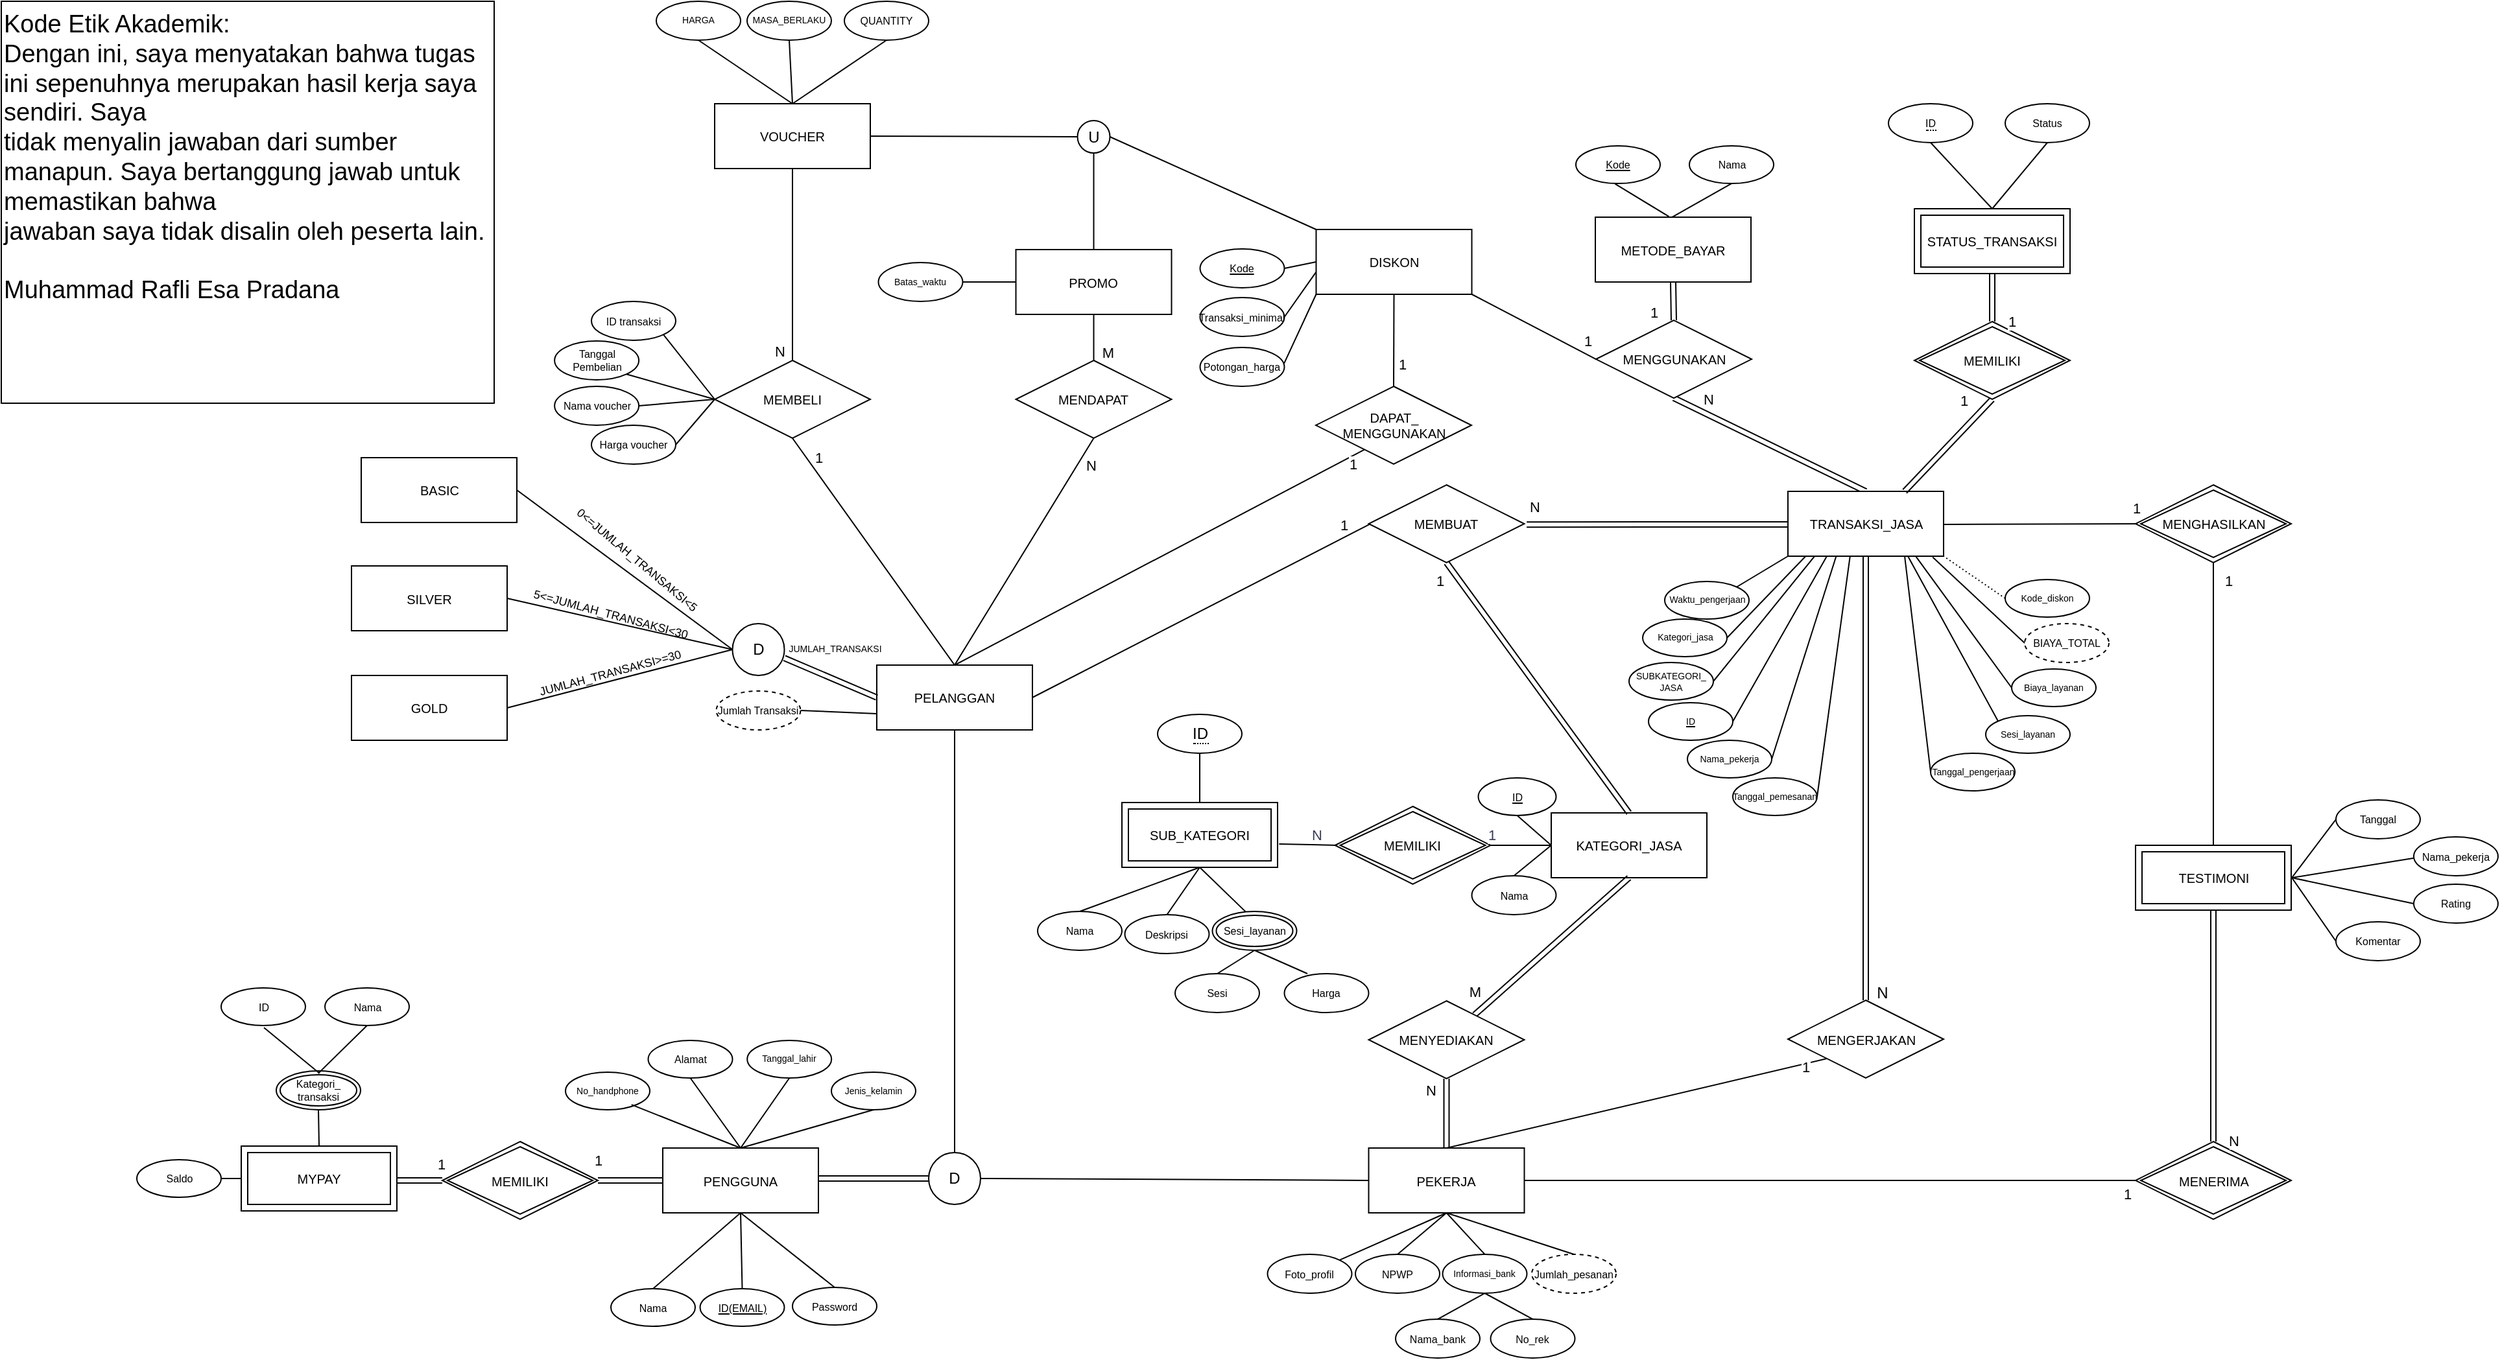 <mxfile version="24.7.16">
  <diagram id="R2lEEEUBdFMjLlhIrx00" name="Page-1">
    <mxGraphModel grid="1" page="1" gridSize="10" guides="1" tooltips="1" connect="1" arrows="1" fold="1" pageScale="1" pageWidth="850" pageHeight="1100" math="0" shadow="0" extFonts="Permanent Marker^https://fonts.googleapis.com/css?family=Permanent+Marker">
      <root>
        <mxCell id="0" />
        <mxCell id="1" parent="0" />
        <mxCell id="ncbK7_a8ExB3OuaiVnW2-5" style="shape=link;rounded=0;orthogonalLoop=1;jettySize=auto;html=1;fontSize=6;verticalAlign=middle;" edge="1" parent="1" target="ncbK7_a8ExB3OuaiVnW2-3">
          <mxGeometry relative="1" as="geometry">
            <mxPoint x="530" y="748" as="sourcePoint" />
          </mxGeometry>
        </mxCell>
        <mxCell id="ncbK7_a8ExB3OuaiVnW2-2" value="PENGGUNA" style="rounded=0;whiteSpace=wrap;html=1;fontSize=10;flipH=1;flipV=0;" vertex="1" parent="1">
          <mxGeometry x="410" y="724.5" width="120" height="50" as="geometry" />
        </mxCell>
        <mxCell id="ncbK7_a8ExB3OuaiVnW2-3" value="D" style="ellipse;whiteSpace=wrap;html=1;aspect=fixed;fontSize=12;" vertex="1" parent="1">
          <mxGeometry x="615" y="728" width="40" height="40" as="geometry" />
        </mxCell>
        <mxCell id="ncbK7_a8ExB3OuaiVnW2-6" value="PELANGGAN" style="rounded=0;whiteSpace=wrap;html=1;fontSize=10;" vertex="1" parent="1">
          <mxGeometry x="575" y="352" width="120" height="50" as="geometry" />
        </mxCell>
        <mxCell id="ncbK7_a8ExB3OuaiVnW2-7" value="PEKERJA" style="rounded=0;whiteSpace=wrap;html=1;fontSize=10;strokeColor=default;" vertex="1" parent="1">
          <mxGeometry x="954.25" y="724.5" width="120" height="50" as="geometry" />
        </mxCell>
        <mxCell id="ncbK7_a8ExB3OuaiVnW2-9" value="" style="endArrow=none;html=1;rounded=0;fontSize=6;exitX=0.5;exitY=1;exitDx=0;exitDy=0;" edge="1" parent="1" source="ncbK7_a8ExB3OuaiVnW2-6" target="ncbK7_a8ExB3OuaiVnW2-3">
          <mxGeometry width="50" height="50" relative="1" as="geometry">
            <mxPoint x="472.33" y="470.206" as="sourcePoint" />
            <mxPoint x="160" y="432" as="targetPoint" />
          </mxGeometry>
        </mxCell>
        <mxCell id="ncbK7_a8ExB3OuaiVnW2-10" value="" style="endArrow=none;html=1;rounded=0;exitX=0;exitY=0.5;exitDx=0;exitDy=0;entryX=1;entryY=0.5;entryDx=0;entryDy=0;fontSize=6;" edge="1" parent="1" source="ncbK7_a8ExB3OuaiVnW2-7" target="ncbK7_a8ExB3OuaiVnW2-3">
          <mxGeometry width="50" height="50" relative="1" as="geometry">
            <mxPoint x="250" y="330" as="sourcePoint" />
            <mxPoint x="198" y="300" as="targetPoint" />
          </mxGeometry>
        </mxCell>
        <mxCell id="jWD2QJxZcPfSwVQkUWJp-1" value="&lt;div&gt;&lt;font style=&quot;font-size: 19px;&quot;&gt;Kode Etik Akademik:&lt;br&gt;&lt;/font&gt;&lt;/div&gt;&lt;font style=&quot;font-size: 19px;&quot;&gt;Dengan ini, saya menyatakan bahwa tugas ini sepenuhnya merupakan hasil kerja saya sendiri. Saya&lt;br style=&quot;&quot;&gt;tidak menyalin jawaban dari sumber manapun. Saya bertanggung jawab untuk memastikan bahwa&lt;br style=&quot;&quot;&gt;jawaban saya tidak disalin oleh peserta lain.&lt;/font&gt;&lt;div style=&quot;font-size: 19px;&quot;&gt;&lt;font style=&quot;font-size: 19px;&quot;&gt;&lt;br style=&quot;&quot;&gt;Muhammad Rafli Esa Pradana&lt;/font&gt;&lt;/div&gt;" style="rounded=0;whiteSpace=wrap;html=1;fontSize=6;align=left;verticalAlign=top;" vertex="1" parent="1">
          <mxGeometry x="-100" y="-160" width="380" height="310" as="geometry" />
        </mxCell>
        <mxCell id="_03kfTIoiXYOY-0oubUg-1" value="&lt;font style=&quot;font-size: 8px;&quot;&gt;&lt;u style=&quot;font-size: 8px;&quot;&gt;ID(EMAIL)&lt;/u&gt;&lt;/font&gt;" style="ellipse;whiteSpace=wrap;html=1;align=center;fontSize=8;flipH=1;flipV=0;" vertex="1" parent="1">
          <mxGeometry x="438.75" y="833" width="65" height="29" as="geometry" />
        </mxCell>
        <mxCell id="_03kfTIoiXYOY-0oubUg-4" value="Password" style="ellipse;whiteSpace=wrap;html=1;align=center;fontSize=8;flipH=1;flipV=0;" vertex="1" parent="1">
          <mxGeometry x="510" y="832" width="65" height="29" as="geometry" />
        </mxCell>
        <mxCell id="_03kfTIoiXYOY-0oubUg-5" value="No_handphone" style="ellipse;whiteSpace=wrap;html=1;align=center;fontSize=7;flipH=1;flipV=0;" vertex="1" parent="1">
          <mxGeometry x="335" y="666" width="65" height="29" as="geometry" />
        </mxCell>
        <mxCell id="_03kfTIoiXYOY-0oubUg-6" value="Nama" style="ellipse;whiteSpace=wrap;html=1;align=center;fontSize=8;flipH=0;flipV=1;" vertex="1" parent="1">
          <mxGeometry x="370" y="833" width="65" height="29" as="geometry" />
        </mxCell>
        <mxCell id="_03kfTIoiXYOY-0oubUg-7" value="Jenis_kelamin" style="ellipse;whiteSpace=wrap;html=1;align=center;fontSize=7;flipH=1;flipV=0;" vertex="1" parent="1">
          <mxGeometry x="540" y="666" width="65" height="29" as="geometry" />
        </mxCell>
        <mxCell id="_03kfTIoiXYOY-0oubUg-8" value="Tanggal_lahir" style="ellipse;whiteSpace=wrap;html=1;align=center;fontSize=7;flipH=1;flipV=0;" vertex="1" parent="1">
          <mxGeometry x="475.11" y="641.5" width="65" height="29" as="geometry" />
        </mxCell>
        <mxCell id="_03kfTIoiXYOY-0oubUg-9" value="Alamat" style="ellipse;whiteSpace=wrap;html=1;align=center;fontSize=8;flipH=1;flipV=0;" vertex="1" parent="1">
          <mxGeometry x="398.75" y="641.5" width="65" height="29" as="geometry" />
        </mxCell>
        <mxCell id="_03kfTIoiXYOY-0oubUg-22" value="NPWP" style="ellipse;whiteSpace=wrap;html=1;align=center;fontSize=8;" vertex="1" parent="1">
          <mxGeometry x="944" y="806.5" width="65" height="30" as="geometry" />
        </mxCell>
        <mxCell id="_03kfTIoiXYOY-0oubUg-23" value="Foto_profil" style="ellipse;whiteSpace=wrap;html=1;align=center;fontSize=8;" vertex="1" parent="1">
          <mxGeometry x="876.25" y="806.5" width="65" height="30" as="geometry" />
        </mxCell>
        <mxCell id="_03kfTIoiXYOY-0oubUg-24" value="Informasi_bank" style="ellipse;whiteSpace=wrap;html=1;align=center;fontSize=7;" vertex="1" parent="1">
          <mxGeometry x="1011.25" y="806.5" width="65" height="30" as="geometry" />
        </mxCell>
        <mxCell id="_03kfTIoiXYOY-0oubUg-36" value="Nama_bank" style="ellipse;whiteSpace=wrap;html=1;align=center;fontSize=8;" vertex="1" parent="1">
          <mxGeometry x="975" y="856.5" width="65" height="30" as="geometry" />
        </mxCell>
        <mxCell id="_03kfTIoiXYOY-0oubUg-37" value="No_rek" style="ellipse;whiteSpace=wrap;html=1;align=center;fontSize=8;" vertex="1" parent="1">
          <mxGeometry x="1048.25" y="856.5" width="65" height="30" as="geometry" />
        </mxCell>
        <mxCell id="uouoK4kSIx4TAbE6jxIn-6" style="rounded=0;orthogonalLoop=1;jettySize=auto;html=1;endArrow=none;endFill=0;exitX=0.483;exitY=0.014;exitDx=0;exitDy=0;exitPerimeter=0;entryX=0.5;entryY=1;entryDx=0;entryDy=0;" edge="1" parent="1" source="_03kfTIoiXYOY-0oubUg-45" target="uouoK4kSIx4TAbE6jxIn-5">
          <mxGeometry relative="1" as="geometry">
            <mxPoint x="1506.5" y="-82.98" as="targetPoint" />
            <mxPoint x="1456.5" y="-43.98" as="sourcePoint" />
          </mxGeometry>
        </mxCell>
        <mxCell id="_03kfTIoiXYOY-0oubUg-45" value="METODE_BAYAR" style="rounded=0;whiteSpace=wrap;html=1;fontSize=10;" vertex="1" parent="1">
          <mxGeometry x="1129" y="6.52" width="120" height="50" as="geometry" />
        </mxCell>
        <mxCell id="uouoK4kSIx4TAbE6jxIn-3" value="&lt;u style=&quot;font-size: 8px;&quot;&gt;Kode&lt;/u&gt;" style="ellipse;whiteSpace=wrap;html=1;align=center;fontSize=8;" vertex="1" parent="1">
          <mxGeometry x="1114" y="-48.48" width="65" height="29" as="geometry" />
        </mxCell>
        <mxCell id="uouoK4kSIx4TAbE6jxIn-4" style="rounded=0;orthogonalLoop=1;jettySize=auto;html=1;entryX=0.465;entryY=1.011;entryDx=0;entryDy=0;entryPerimeter=0;endArrow=none;endFill=0;exitX=0.473;exitY=-0.009;exitDx=0;exitDy=0;exitPerimeter=0;" edge="1" parent="1" source="_03kfTIoiXYOY-0oubUg-45" target="uouoK4kSIx4TAbE6jxIn-3">
          <mxGeometry relative="1" as="geometry" />
        </mxCell>
        <mxCell id="uouoK4kSIx4TAbE6jxIn-5" value="Nama" style="ellipse;whiteSpace=wrap;html=1;align=center;fontSize=8;" vertex="1" parent="1">
          <mxGeometry x="1201.5" y="-48.48" width="65" height="29" as="geometry" />
        </mxCell>
        <mxCell id="uouoK4kSIx4TAbE6jxIn-7" value="KATEGORI_JASA" style="rounded=0;whiteSpace=wrap;html=1;fontSize=10;" vertex="1" parent="1">
          <mxGeometry x="1095" y="466" width="120" height="50" as="geometry" />
        </mxCell>
        <mxCell id="uouoK4kSIx4TAbE6jxIn-33" value="" style="endArrow=none;html=1;rounded=0;exitX=0.5;exitY=1;exitDx=0;exitDy=0;entryX=1;entryY=0;entryDx=0;entryDy=0;" edge="1" parent="1" source="ncbK7_a8ExB3OuaiVnW2-7" target="_03kfTIoiXYOY-0oubUg-23">
          <mxGeometry relative="1" as="geometry">
            <mxPoint x="982" y="850" as="sourcePoint" />
            <mxPoint x="860.5" y="909.74" as="targetPoint" />
          </mxGeometry>
        </mxCell>
        <mxCell id="uouoK4kSIx4TAbE6jxIn-34" value="" style="endArrow=none;html=1;rounded=0;entryX=0.5;entryY=0;entryDx=0;entryDy=0;exitX=0.5;exitY=1;exitDx=0;exitDy=0;" edge="1" parent="1" source="ncbK7_a8ExB3OuaiVnW2-7" target="_03kfTIoiXYOY-0oubUg-22">
          <mxGeometry relative="1" as="geometry">
            <mxPoint x="982.5" y="785.74" as="sourcePoint" />
            <mxPoint x="865.5" y="890" as="targetPoint" />
          </mxGeometry>
        </mxCell>
        <mxCell id="uouoK4kSIx4TAbE6jxIn-35" value="" style="endArrow=none;html=1;rounded=0;entryX=0.5;entryY=0;entryDx=0;entryDy=0;exitX=0.5;exitY=1;exitDx=0;exitDy=0;" edge="1" parent="1" source="ncbK7_a8ExB3OuaiVnW2-7" target="_03kfTIoiXYOY-0oubUg-24">
          <mxGeometry relative="1" as="geometry">
            <mxPoint x="979.5" y="850" as="sourcePoint" />
            <mxPoint x="930.5" y="890" as="targetPoint" />
          </mxGeometry>
        </mxCell>
        <mxCell id="uouoK4kSIx4TAbE6jxIn-36" value="" style="endArrow=none;html=1;rounded=0;entryX=0.5;entryY=0;entryDx=0;entryDy=0;exitX=0.5;exitY=1;exitDx=0;exitDy=0;" edge="1" parent="1" source="_03kfTIoiXYOY-0oubUg-24" target="_03kfTIoiXYOY-0oubUg-37">
          <mxGeometry relative="1" as="geometry">
            <mxPoint x="905.75" y="907.24" as="sourcePoint" />
            <mxPoint x="1008.25" y="947.24" as="targetPoint" />
          </mxGeometry>
        </mxCell>
        <mxCell id="uouoK4kSIx4TAbE6jxIn-37" value="" style="endArrow=none;html=1;rounded=0;entryX=0.5;entryY=0;entryDx=0;entryDy=0;exitX=0.5;exitY=1;exitDx=0;exitDy=0;" edge="1" parent="1" source="_03kfTIoiXYOY-0oubUg-24" target="_03kfTIoiXYOY-0oubUg-36">
          <mxGeometry relative="1" as="geometry">
            <mxPoint x="845.75" y="917.24" as="sourcePoint" />
            <mxPoint x="880.75" y="947.24" as="targetPoint" />
          </mxGeometry>
        </mxCell>
        <mxCell id="uouoK4kSIx4TAbE6jxIn-41" value="Nama" style="ellipse;whiteSpace=wrap;html=1;align=center;fontSize=8;" vertex="1" parent="1">
          <mxGeometry x="699" y="542" width="65" height="30" as="geometry" />
        </mxCell>
        <mxCell id="uouoK4kSIx4TAbE6jxIn-43" value="" style="endArrow=none;html=1;rounded=0;exitX=0.5;exitY=0;exitDx=0;exitDy=0;entryX=0.5;entryY=1;entryDx=0;entryDy=0;" edge="1" parent="1" source="uouoK4kSIx4TAbE6jxIn-41" target="MQe5v7_Gc90HaRo5Ww73-159">
          <mxGeometry relative="1" as="geometry">
            <mxPoint x="763" y="547" as="sourcePoint" />
            <mxPoint x="794" y="508" as="targetPoint" />
          </mxGeometry>
        </mxCell>
        <mxCell id="uouoK4kSIx4TAbE6jxIn-44" value="Deskripsi" style="ellipse;whiteSpace=wrap;html=1;align=center;fontSize=8;" vertex="1" parent="1">
          <mxGeometry x="766.25" y="544.5" width="65" height="30" as="geometry" />
        </mxCell>
        <mxCell id="uouoK4kSIx4TAbE6jxIn-45" value="" style="endArrow=none;html=1;rounded=0;exitX=0.5;exitY=0;exitDx=0;exitDy=0;entryX=0.5;entryY=1;entryDx=0;entryDy=0;" edge="1" parent="1" source="uouoK4kSIx4TAbE6jxIn-44" target="MQe5v7_Gc90HaRo5Ww73-159">
          <mxGeometry relative="1" as="geometry">
            <mxPoint x="767" y="557" as="sourcePoint" />
            <mxPoint x="824" y="508" as="targetPoint" />
          </mxGeometry>
        </mxCell>
        <mxCell id="uouoK4kSIx4TAbE6jxIn-47" value="" style="endArrow=none;html=1;rounded=0;exitX=0.415;exitY=0.052;exitDx=0;exitDy=0;entryX=0.5;entryY=1;entryDx=0;entryDy=0;exitPerimeter=0;" edge="1" parent="1" source="uouoK4kSIx4TAbE6jxIn-50" target="MQe5v7_Gc90HaRo5Ww73-159">
          <mxGeometry relative="1" as="geometry">
            <mxPoint x="926.5" y="547" as="sourcePoint" />
            <mxPoint x="855.68" y="508.95" as="targetPoint" />
          </mxGeometry>
        </mxCell>
        <mxCell id="uouoK4kSIx4TAbE6jxIn-50" value="Sesi_layanan" style="ellipse;shape=doubleEllipse;margin=3;whiteSpace=wrap;html=1;align=center;fontSize=8;" vertex="1" parent="1">
          <mxGeometry x="833.75" y="542" width="65" height="30" as="geometry" />
        </mxCell>
        <mxCell id="IohPTmHqKFWFCZx8HS5S-1" value="DISKON" style="rounded=0;whiteSpace=wrap;html=1;fontSize=10;" vertex="1" parent="1">
          <mxGeometry x="913.75" y="16" width="120" height="50" as="geometry" />
        </mxCell>
        <mxCell id="IohPTmHqKFWFCZx8HS5S-2" value="VOUCHER" style="rounded=0;whiteSpace=wrap;html=1;fontSize=10;" vertex="1" parent="1">
          <mxGeometry x="450" y="-81" width="120" height="50" as="geometry" />
        </mxCell>
        <mxCell id="IohPTmHqKFWFCZx8HS5S-3" value="PROMO" style="rounded=0;whiteSpace=wrap;html=1;fontSize=10;" vertex="1" parent="1">
          <mxGeometry x="682.25" y="31.5" width="120" height="50" as="geometry" />
        </mxCell>
        <mxCell id="IohPTmHqKFWFCZx8HS5S-4" value="&lt;u&gt;Kode&lt;/u&gt;" style="ellipse;whiteSpace=wrap;html=1;align=center;fontSize=8;" vertex="1" parent="1">
          <mxGeometry x="824.25" y="31" width="65" height="30" as="geometry" />
        </mxCell>
        <mxCell id="IohPTmHqKFWFCZx8HS5S-5" value="" style="endArrow=none;html=1;rounded=0;entryX=1;entryY=0.5;entryDx=0;entryDy=0;exitX=0;exitY=0.5;exitDx=0;exitDy=0;" edge="1" parent="1" source="IohPTmHqKFWFCZx8HS5S-1" target="IohPTmHqKFWFCZx8HS5S-4">
          <mxGeometry width="50" height="50" relative="1" as="geometry">
            <mxPoint x="923.75" y="76" as="sourcePoint" />
            <mxPoint x="973.75" y="26" as="targetPoint" />
          </mxGeometry>
        </mxCell>
        <mxCell id="IohPTmHqKFWFCZx8HS5S-6" value="Transaksi_minimal" style="ellipse;whiteSpace=wrap;html=1;align=center;fontSize=8;" vertex="1" parent="1">
          <mxGeometry x="824.25" y="68.5" width="65" height="30" as="geometry" />
        </mxCell>
        <mxCell id="IohPTmHqKFWFCZx8HS5S-7" value="" style="endArrow=none;html=1;rounded=0;entryX=-0.001;entryY=0.659;entryDx=0;entryDy=0;exitX=1;exitY=0.5;exitDx=0;exitDy=0;entryPerimeter=0;" edge="1" parent="1" source="IohPTmHqKFWFCZx8HS5S-6" target="IohPTmHqKFWFCZx8HS5S-1">
          <mxGeometry width="50" height="50" relative="1" as="geometry">
            <mxPoint x="873.75" y="41" as="sourcePoint" />
            <mxPoint x="913.75" y="40.76" as="targetPoint" />
          </mxGeometry>
        </mxCell>
        <mxCell id="IohPTmHqKFWFCZx8HS5S-8" value="Potongan_harga" style="ellipse;whiteSpace=wrap;html=1;align=center;fontSize=8;" vertex="1" parent="1">
          <mxGeometry x="824.25" y="107" width="65" height="30" as="geometry" />
        </mxCell>
        <mxCell id="IohPTmHqKFWFCZx8HS5S-9" value="" style="endArrow=none;html=1;rounded=0;entryX=0;entryY=1;entryDx=0;entryDy=0;exitX=0.997;exitY=0.41;exitDx=0;exitDy=0;exitPerimeter=0;" edge="1" parent="1" source="IohPTmHqKFWFCZx8HS5S-8" target="IohPTmHqKFWFCZx8HS5S-1">
          <mxGeometry width="50" height="50" relative="1" as="geometry">
            <mxPoint x="1031.25" y="16" as="sourcePoint" />
            <mxPoint x="1076.25" y="45.76" as="targetPoint" />
          </mxGeometry>
        </mxCell>
        <mxCell id="IohPTmHqKFWFCZx8HS5S-18" value="QUANTITY" style="ellipse;whiteSpace=wrap;html=1;align=center;fontSize=8;" vertex="1" parent="1">
          <mxGeometry x="550" y="-160" width="65" height="30" as="geometry" />
        </mxCell>
        <mxCell id="IohPTmHqKFWFCZx8HS5S-19" value="MASA_BERLAKU" style="ellipse;whiteSpace=wrap;html=1;align=center;fontSize=7;" vertex="1" parent="1">
          <mxGeometry x="475" y="-160" width="65" height="30" as="geometry" />
        </mxCell>
        <mxCell id="IohPTmHqKFWFCZx8HS5S-25" value="Batas_waktu" style="ellipse;whiteSpace=wrap;html=1;align=center;fontSize=7;" vertex="1" parent="1">
          <mxGeometry x="576.25" y="41.5" width="65" height="30" as="geometry" />
        </mxCell>
        <mxCell id="IohPTmHqKFWFCZx8HS5S-28" value="HARGA" style="ellipse;whiteSpace=wrap;html=1;align=center;fontSize=7;" vertex="1" parent="1">
          <mxGeometry x="405" y="-160" width="65" height="30" as="geometry" />
        </mxCell>
        <mxCell id="ysO53gmpqXJOio8Yze6U-2" value="" style="shape=link;html=1;rounded=0;entryX=0.5;entryY=1;entryDx=0;entryDy=0;" edge="1" parent="1" source="ysO53gmpqXJOio8Yze6U-1" target="uouoK4kSIx4TAbE6jxIn-7">
          <mxGeometry relative="1" as="geometry">
            <mxPoint x="1199" y="594.26" as="sourcePoint" />
            <mxPoint x="1249" y="650" as="targetPoint" />
          </mxGeometry>
        </mxCell>
        <mxCell id="MQe5v7_Gc90HaRo5Ww73-266" value="M" style="edgeLabel;html=1;align=center;verticalAlign=middle;resizable=0;points=[];" connectable="0" vertex="1" parent="ysO53gmpqXJOio8Yze6U-2">
          <mxGeometry x="-0.654" relative="1" as="geometry">
            <mxPoint x="-21" as="offset" />
          </mxGeometry>
        </mxCell>
        <mxCell id="ysO53gmpqXJOio8Yze6U-8" value="" style="shape=link;html=1;rounded=0;entryX=0.5;entryY=1;entryDx=0;entryDy=0;" edge="1" parent="1" source="ncbK7_a8ExB3OuaiVnW2-7" target="ysO53gmpqXJOio8Yze6U-1">
          <mxGeometry relative="1" as="geometry">
            <mxPoint x="1038" y="768.84" as="sourcePoint" />
            <mxPoint x="1368" y="768.84" as="targetPoint" />
          </mxGeometry>
        </mxCell>
        <mxCell id="MQe5v7_Gc90HaRo5Ww73-265" value="N" style="edgeLabel;html=1;align=center;verticalAlign=middle;resizable=0;points=[];" connectable="0" vertex="1" parent="ysO53gmpqXJOio8Yze6U-8">
          <mxGeometry x="-0.463" y="1" relative="1" as="geometry">
            <mxPoint x="-12" y="-30" as="offset" />
          </mxGeometry>
        </mxCell>
        <mxCell id="ysO53gmpqXJOio8Yze6U-1" value="MENYEDIAKAN" style="shape=rhombus;perimeter=rhombusPerimeter;whiteSpace=wrap;html=1;align=center;fontSize=10;" vertex="1" parent="1">
          <mxGeometry x="954.25" y="611" width="120" height="60" as="geometry" />
        </mxCell>
        <mxCell id="ysO53gmpqXJOio8Yze6U-18" value="" style="html=1;rounded=0;exitX=1;exitY=0.5;exitDx=0;exitDy=0;entryX=0.019;entryY=0.493;entryDx=0;entryDy=0;entryPerimeter=0;endArrow=none;endFill=0;" edge="1" parent="1" source="ncbK7_a8ExB3OuaiVnW2-6" target="MQe5v7_Gc90HaRo5Ww73-122">
          <mxGeometry relative="1" as="geometry">
            <mxPoint x="695.0" y="247" as="sourcePoint" />
            <mxPoint x="901" y="132" as="targetPoint" />
          </mxGeometry>
        </mxCell>
        <mxCell id="MQe5v7_Gc90HaRo5Ww73-238" value="1" style="edgeLabel;html=1;align=center;verticalAlign=middle;resizable=0;points=[];" connectable="0" vertex="1" parent="ysO53gmpqXJOio8Yze6U-18">
          <mxGeometry x="0.86" y="3" relative="1" as="geometry">
            <mxPoint x="-2" y="-6" as="offset" />
          </mxGeometry>
        </mxCell>
        <mxCell id="ysO53gmpqXJOio8Yze6U-43" value="U" style="ellipse;whiteSpace=wrap;html=1;" vertex="1" parent="1">
          <mxGeometry x="729.75" y="-68" width="25" height="25" as="geometry" />
        </mxCell>
        <mxCell id="ysO53gmpqXJOio8Yze6U-46" value="" style="endArrow=none;html=1;rounded=0;entryX=1;entryY=0.5;entryDx=0;entryDy=0;exitX=0;exitY=0;exitDx=0;exitDy=0;" edge="1" parent="1" source="IohPTmHqKFWFCZx8HS5S-1" target="ysO53gmpqXJOio8Yze6U-43">
          <mxGeometry relative="1" as="geometry">
            <mxPoint x="878.75" y="55" as="sourcePoint" />
            <mxPoint x="1038.75" y="55" as="targetPoint" />
          </mxGeometry>
        </mxCell>
        <mxCell id="ysO53gmpqXJOio8Yze6U-47" value="" style="resizable=0;html=1;whiteSpace=wrap;align=right;verticalAlign=bottom;" connectable="0" vertex="1" parent="ysO53gmpqXJOio8Yze6U-46">
          <mxGeometry x="1" relative="1" as="geometry" />
        </mxCell>
        <mxCell id="ysO53gmpqXJOio8Yze6U-55" value="" style="endArrow=none;html=1;rounded=0;exitX=0.5;exitY=1;exitDx=0;exitDy=0;entryX=0.5;entryY=0;entryDx=0;entryDy=0;" edge="1" parent="1" source="IohPTmHqKFWFCZx8HS5S-28" target="IohPTmHqKFWFCZx8HS5S-2">
          <mxGeometry relative="1" as="geometry">
            <mxPoint x="695" y="-250.75" as="sourcePoint" />
            <mxPoint x="855" y="-250.75" as="targetPoint" />
          </mxGeometry>
        </mxCell>
        <mxCell id="ysO53gmpqXJOio8Yze6U-57" value="" style="endArrow=none;html=1;rounded=0;exitX=0.5;exitY=1;exitDx=0;exitDy=0;entryX=0.5;entryY=0;entryDx=0;entryDy=0;" edge="1" parent="1" source="IohPTmHqKFWFCZx8HS5S-19" target="IohPTmHqKFWFCZx8HS5S-2">
          <mxGeometry relative="1" as="geometry">
            <mxPoint x="695" y="-250.75" as="sourcePoint" />
            <mxPoint x="855" y="-250.75" as="targetPoint" />
          </mxGeometry>
        </mxCell>
        <mxCell id="ysO53gmpqXJOio8Yze6U-58" value="" style="endArrow=none;html=1;rounded=0;exitX=0.5;exitY=1;exitDx=0;exitDy=0;entryX=0.5;entryY=0;entryDx=0;entryDy=0;" edge="1" parent="1" source="IohPTmHqKFWFCZx8HS5S-18" target="IohPTmHqKFWFCZx8HS5S-2">
          <mxGeometry relative="1" as="geometry">
            <mxPoint x="753" y="-325.75" as="sourcePoint" />
            <mxPoint x="813" y="-245.75" as="targetPoint" />
          </mxGeometry>
        </mxCell>
        <mxCell id="ysO53gmpqXJOio8Yze6U-59" value="" style="endArrow=none;html=1;rounded=0;exitX=1;exitY=0.5;exitDx=0;exitDy=0;entryX=0;entryY=0.5;entryDx=0;entryDy=0;" edge="1" parent="1" source="IohPTmHqKFWFCZx8HS5S-25" target="IohPTmHqKFWFCZx8HS5S-3">
          <mxGeometry relative="1" as="geometry">
            <mxPoint x="978.75" y="-286" as="sourcePoint" />
            <mxPoint x="1108.75" y="-276" as="targetPoint" />
          </mxGeometry>
        </mxCell>
        <mxCell id="ysO53gmpqXJOio8Yze6U-60" value="" style="endArrow=none;html=1;rounded=0;exitX=1;exitY=0.5;exitDx=0;exitDy=0;entryX=0;entryY=0.5;entryDx=0;entryDy=0;" edge="1" parent="1" source="IohPTmHqKFWFCZx8HS5S-2" target="ysO53gmpqXJOio8Yze6U-43">
          <mxGeometry relative="1" as="geometry">
            <mxPoint x="1073.75" y="-110" as="sourcePoint" />
            <mxPoint x="1233.75" y="-110" as="targetPoint" />
          </mxGeometry>
        </mxCell>
        <mxCell id="ysO53gmpqXJOio8Yze6U-61" value="" style="endArrow=none;html=1;rounded=0;entryX=0.5;entryY=1;entryDx=0;entryDy=0;exitX=0.5;exitY=0;exitDx=0;exitDy=0;" edge="1" parent="1" source="IohPTmHqKFWFCZx8HS5S-3" target="ysO53gmpqXJOio8Yze6U-43">
          <mxGeometry relative="1" as="geometry">
            <mxPoint x="720" y="100" as="sourcePoint" />
            <mxPoint x="1006.75" y="-136" as="targetPoint" />
          </mxGeometry>
        </mxCell>
        <mxCell id="ysO53gmpqXJOio8Yze6U-69" value="" style="shape=link;html=1;rounded=0;exitX=0;exitY=0.5;exitDx=0;exitDy=0;entryX=1.015;entryY=0.51;entryDx=0;entryDy=0;entryPerimeter=0;" edge="1" parent="1" target="MQe5v7_Gc90HaRo5Ww73-122">
          <mxGeometry relative="1" as="geometry">
            <mxPoint x="1277.5" y="243.5" as="sourcePoint" />
            <mxPoint x="1154" y="130" as="targetPoint" />
          </mxGeometry>
        </mxCell>
        <mxCell id="MQe5v7_Gc90HaRo5Ww73-241" value="N" style="edgeLabel;html=1;align=center;verticalAlign=middle;resizable=0;points=[];" connectable="0" vertex="1" parent="ysO53gmpqXJOio8Yze6U-69">
          <mxGeometry x="0.915" relative="1" as="geometry">
            <mxPoint x="-3" y="-14" as="offset" />
          </mxGeometry>
        </mxCell>
        <mxCell id="ysO53gmpqXJOio8Yze6U-70" value="" style="shape=link;html=1;rounded=0;entryX=0.5;entryY=0;entryDx=0;entryDy=0;exitX=0.5;exitY=1;exitDx=0;exitDy=0;" edge="1" parent="1" source="MQe5v7_Gc90HaRo5Ww73-122" target="uouoK4kSIx4TAbE6jxIn-7">
          <mxGeometry relative="1" as="geometry">
            <mxPoint x="1094" y="160" as="sourcePoint" />
            <mxPoint x="1160" y="624.26" as="targetPoint" />
          </mxGeometry>
        </mxCell>
        <mxCell id="MQe5v7_Gc90HaRo5Ww73-242" value="1" style="edgeLabel;html=1;align=center;verticalAlign=middle;resizable=0;points=[];" connectable="0" vertex="1" parent="ysO53gmpqXJOio8Yze6U-70">
          <mxGeometry x="-0.665" y="-3" relative="1" as="geometry">
            <mxPoint x="-27" y="-20" as="offset" />
          </mxGeometry>
        </mxCell>
        <mxCell id="ysO53gmpqXJOio8Yze6U-71" value="MEMBELI" style="shape=rhombus;perimeter=rhombusPerimeter;whiteSpace=wrap;html=1;align=center;fontSize=10;" vertex="1" parent="1">
          <mxGeometry x="450" y="117" width="120" height="60" as="geometry" />
        </mxCell>
        <mxCell id="ysO53gmpqXJOio8Yze6U-72" value="" style="endArrow=none;html=1;rounded=0;fontSize=6;exitX=0.5;exitY=0;exitDx=0;exitDy=0;entryX=0.5;entryY=1;entryDx=0;entryDy=0;" edge="1" parent="1" source="ncbK7_a8ExB3OuaiVnW2-6" target="ysO53gmpqXJOio8Yze6U-71">
          <mxGeometry width="50" height="50" relative="1" as="geometry">
            <mxPoint x="585" y="280" as="sourcePoint" />
            <mxPoint x="442" y="369" as="targetPoint" />
          </mxGeometry>
        </mxCell>
        <mxCell id="MQe5v7_Gc90HaRo5Ww73-243" value="N" style="edgeLabel;html=1;align=center;verticalAlign=middle;resizable=0;points=[];" connectable="0" vertex="1" parent="ysO53gmpqXJOio8Yze6U-72">
          <mxGeometry x="-0.835" y="1" relative="1" as="geometry">
            <mxPoint x="116" y="-141" as="offset" />
          </mxGeometry>
        </mxCell>
        <mxCell id="ysO53gmpqXJOio8Yze6U-76" value="" style="endArrow=none;html=1;rounded=0;fontSize=6;exitX=0.5;exitY=0;exitDx=0;exitDy=0;entryX=0.5;entryY=1;entryDx=0;entryDy=0;shape=link;" edge="1" parent="1" source="MQe5v7_Gc90HaRo5Ww73-187" target="MQe5v7_Gc90HaRo5Ww73-121">
          <mxGeometry width="50" height="50" relative="1" as="geometry">
            <mxPoint x="1204.5" y="218" as="sourcePoint" />
            <mxPoint x="1204.5" y="73" as="targetPoint" />
          </mxGeometry>
        </mxCell>
        <mxCell id="MQe5v7_Gc90HaRo5Ww73-259" value="N" style="edgeLabel;html=1;align=center;verticalAlign=middle;resizable=0;points=[];" connectable="0" vertex="1" parent="ysO53gmpqXJOio8Yze6U-76">
          <mxGeometry x="0.777" y="-3" relative="1" as="geometry">
            <mxPoint x="8" y="-5" as="offset" />
          </mxGeometry>
        </mxCell>
        <mxCell id="ysO53gmpqXJOio8Yze6U-77" value="" style="endArrow=none;html=1;rounded=0;fontSize=6;exitX=0.5;exitY=0;exitDx=0;exitDy=0;entryX=0.5;entryY=1;entryDx=0;entryDy=0;shape=link;" edge="1" parent="1" source="MQe5v7_Gc90HaRo5Ww73-121" target="_03kfTIoiXYOY-0oubUg-45">
          <mxGeometry width="50" height="50" relative="1" as="geometry">
            <mxPoint x="1266.5" y="88.02" as="sourcePoint" />
            <mxPoint x="1396.5" y="7.02" as="targetPoint" />
          </mxGeometry>
        </mxCell>
        <mxCell id="MQe5v7_Gc90HaRo5Ww73-257" value="1" style="edgeLabel;html=1;align=center;verticalAlign=middle;resizable=0;points=[];" connectable="0" vertex="1" parent="ysO53gmpqXJOio8Yze6U-77">
          <mxGeometry x="-0.59" y="4" relative="1" as="geometry">
            <mxPoint x="-12" as="offset" />
          </mxGeometry>
        </mxCell>
        <mxCell id="ysO53gmpqXJOio8Yze6U-79" value="" style="endArrow=none;html=1;rounded=0;fontSize=6;exitX=0.5;exitY=0;exitDx=0;exitDy=0;entryX=0.5;entryY=1;entryDx=0;entryDy=0;" edge="1" parent="1" source="ysO53gmpqXJOio8Yze6U-71" target="IohPTmHqKFWFCZx8HS5S-2">
          <mxGeometry width="50" height="50" relative="1" as="geometry">
            <mxPoint x="853.75" y="226" as="sourcePoint" />
            <mxPoint x="928.75" y="-124" as="targetPoint" />
          </mxGeometry>
        </mxCell>
        <mxCell id="ysO53gmpqXJOio8Yze6U-85" value="&lt;u style=&quot;font-size: 8px;&quot;&gt;ID&lt;/u&gt;" style="ellipse;whiteSpace=wrap;html=1;align=center;fontSize=8;" vertex="1" parent="1">
          <mxGeometry x="1038.75" y="439" width="60" height="29" as="geometry" />
        </mxCell>
        <mxCell id="ysO53gmpqXJOio8Yze6U-86" value="Nama" style="ellipse;whiteSpace=wrap;html=1;align=center;fontSize=8;" vertex="1" parent="1">
          <mxGeometry x="1033.75" y="514.5" width="65" height="30" as="geometry" />
        </mxCell>
        <mxCell id="ysO53gmpqXJOio8Yze6U-92" value="" style="html=1;rounded=0;exitX=0;exitY=0.5;exitDx=0;exitDy=0;entryX=1;entryY=0.5;entryDx=0;entryDy=0;endArrow=none;endFill=0;" edge="1" parent="1">
          <mxGeometry relative="1" as="geometry">
            <mxPoint x="1553" y="243" as="sourcePoint" />
            <mxPoint x="1397.5" y="243.5" as="targetPoint" />
          </mxGeometry>
        </mxCell>
        <mxCell id="MQe5v7_Gc90HaRo5Ww73-263" value="1" style="edgeLabel;html=1;align=center;verticalAlign=middle;resizable=0;points=[];" connectable="0" vertex="1" parent="ysO53gmpqXJOio8Yze6U-92">
          <mxGeometry x="0.655" y="-1" relative="1" as="geometry">
            <mxPoint x="121" y="-12" as="offset" />
          </mxGeometry>
        </mxCell>
        <mxCell id="ysO53gmpqXJOio8Yze6U-97" value="" style="endArrow=none;html=1;rounded=0;entryX=0.5;entryY=0;entryDx=0;entryDy=0;exitX=0.5;exitY=1;exitDx=0;exitDy=0;" edge="1" parent="1" source="MQe5v7_Gc90HaRo5Ww73-35" target="MQe5v7_Gc90HaRo5Ww73-33">
          <mxGeometry relative="1" as="geometry">
            <mxPoint x="1670" y="243" as="sourcePoint" />
            <mxPoint x="1753" y="242.89" as="targetPoint" />
          </mxGeometry>
        </mxCell>
        <mxCell id="ysO53gmpqXJOio8Yze6U-99" value="Tanggal" style="ellipse;whiteSpace=wrap;html=1;align=center;fontSize=8;" vertex="1" parent="1">
          <mxGeometry x="1700" y="456" width="65" height="30" as="geometry" />
        </mxCell>
        <mxCell id="ysO53gmpqXJOio8Yze6U-100" value="Nama_pekerja" style="ellipse;whiteSpace=wrap;html=1;align=center;fontSize=8;" vertex="1" parent="1">
          <mxGeometry x="1760" y="484.5" width="65" height="30" as="geometry" />
        </mxCell>
        <mxCell id="ysO53gmpqXJOio8Yze6U-102" value="Rating" style="ellipse;whiteSpace=wrap;html=1;align=center;fontSize=8;" vertex="1" parent="1">
          <mxGeometry x="1760" y="521" width="65" height="30" as="geometry" />
        </mxCell>
        <mxCell id="ysO53gmpqXJOio8Yze6U-103" value="Komentar" style="ellipse;whiteSpace=wrap;html=1;align=center;fontSize=8;" vertex="1" parent="1">
          <mxGeometry x="1700" y="550" width="65" height="30" as="geometry" />
        </mxCell>
        <mxCell id="ysO53gmpqXJOio8Yze6U-104" value="" style="endArrow=none;html=1;rounded=0;exitX=1;exitY=0.5;exitDx=0;exitDy=0;entryX=0;entryY=0.5;entryDx=0;entryDy=0;" edge="1" parent="1" target="ysO53gmpqXJOio8Yze6U-99">
          <mxGeometry relative="1" as="geometry">
            <mxPoint x="1666" y="516" as="sourcePoint" />
            <mxPoint x="1726.0" y="435" as="targetPoint" />
          </mxGeometry>
        </mxCell>
        <mxCell id="ysO53gmpqXJOio8Yze6U-105" value="" style="endArrow=none;html=1;rounded=0;exitX=1;exitY=0.5;exitDx=0;exitDy=0;entryX=0.001;entryY=0.547;entryDx=0;entryDy=0;entryPerimeter=0;" edge="1" parent="1" target="ysO53gmpqXJOio8Yze6U-100">
          <mxGeometry relative="1" as="geometry">
            <mxPoint x="1666" y="516" as="sourcePoint" />
            <mxPoint x="1726.0" y="476" as="targetPoint" />
          </mxGeometry>
        </mxCell>
        <mxCell id="ysO53gmpqXJOio8Yze6U-107" value="" style="endArrow=none;html=1;rounded=0;entryX=0;entryY=0.5;entryDx=0;entryDy=0;exitX=1;exitY=0.5;exitDx=0;exitDy=0;" edge="1" parent="1" target="ysO53gmpqXJOio8Yze6U-102">
          <mxGeometry relative="1" as="geometry">
            <mxPoint x="1666" y="516" as="sourcePoint" />
            <mxPoint x="1726.0" y="556.5" as="targetPoint" />
          </mxGeometry>
        </mxCell>
        <mxCell id="ysO53gmpqXJOio8Yze6U-108" value="" style="endArrow=none;html=1;rounded=0;entryX=0;entryY=0.5;entryDx=0;entryDy=0;exitX=1;exitY=0.5;exitDx=0;exitDy=0;" edge="1" parent="1" target="ysO53gmpqXJOio8Yze6U-103">
          <mxGeometry relative="1" as="geometry">
            <mxPoint x="1666" y="516" as="sourcePoint" />
            <mxPoint x="1726.0" y="596" as="targetPoint" />
          </mxGeometry>
        </mxCell>
        <mxCell id="ysO53gmpqXJOio8Yze6U-115" value="&lt;u&gt;ID&lt;/u&gt;" style="ellipse;whiteSpace=wrap;html=1;align=center;fontSize=7;" vertex="1" parent="1">
          <mxGeometry x="1170" y="381" width="65" height="29" as="geometry" />
        </mxCell>
        <mxCell id="ysO53gmpqXJOio8Yze6U-118" value="Tanggal_pemesanan" style="ellipse;whiteSpace=wrap;html=1;align=center;fontSize=7;" vertex="1" parent="1">
          <mxGeometry x="1235" y="439" width="65" height="29" as="geometry" />
        </mxCell>
        <mxCell id="ysO53gmpqXJOio8Yze6U-120" value="Tanggal_pengerjaan" style="ellipse;whiteSpace=wrap;html=1;align=center;fontSize=7;" vertex="1" parent="1">
          <mxGeometry x="1387.5" y="420" width="65" height="29" as="geometry" />
        </mxCell>
        <mxCell id="ysO53gmpqXJOio8Yze6U-128" value="Sesi_layanan" style="ellipse;whiteSpace=wrap;html=1;align=center;fontSize=7;" vertex="1" parent="1">
          <mxGeometry x="1430" y="391" width="65" height="29" as="geometry" />
        </mxCell>
        <mxCell id="ysO53gmpqXJOio8Yze6U-130" value="Biaya_layanan" style="ellipse;whiteSpace=wrap;html=1;align=center;fontSize=7;" vertex="1" parent="1">
          <mxGeometry x="1450" y="355" width="65" height="29" as="geometry" />
        </mxCell>
        <mxCell id="ysO53gmpqXJOio8Yze6U-132" value="Kode_diskon" style="ellipse;whiteSpace=wrap;html=1;align=center;fontSize=7;" vertex="1" parent="1">
          <mxGeometry x="1445" y="286" width="65" height="29" as="geometry" />
        </mxCell>
        <mxCell id="ysO53gmpqXJOio8Yze6U-133" value="" style="endArrow=none;html=1;rounded=0;dashed=1;dashPattern=1 2;exitX=0;exitY=0.5;exitDx=0;exitDy=0;entryX=1;entryY=1;entryDx=0;entryDy=0;" edge="1" parent="1" source="ysO53gmpqXJOio8Yze6U-132" target="MQe5v7_Gc90HaRo5Ww73-187">
          <mxGeometry relative="1" as="geometry">
            <mxPoint x="1237.5" y="398" as="sourcePoint" />
            <mxPoint x="1337.5" y="268" as="targetPoint" />
          </mxGeometry>
        </mxCell>
        <mxCell id="ysO53gmpqXJOio8Yze6U-135" value="Nama_pekerja" style="ellipse;whiteSpace=wrap;html=1;align=center;fontSize=7;" vertex="1" parent="1">
          <mxGeometry x="1200" y="410" width="65" height="29" as="geometry" />
        </mxCell>
        <mxCell id="ysO53gmpqXJOio8Yze6U-138" value="BIAYA_TOTAL" style="ellipse;whiteSpace=wrap;html=1;align=center;dashed=1;fontSize=8;" vertex="1" parent="1">
          <mxGeometry x="1460" y="320" width="65" height="30" as="geometry" />
        </mxCell>
        <mxCell id="MQe5v7_Gc90HaRo5Ww73-6" value="DAPAT_&lt;div&gt;MENGGUNAKAN&lt;/div&gt;" style="shape=rhombus;perimeter=rhombusPerimeter;whiteSpace=wrap;html=1;align=center;fontSize=10;" vertex="1" parent="1">
          <mxGeometry x="913.5" y="137" width="120" height="60" as="geometry" />
        </mxCell>
        <mxCell id="MQe5v7_Gc90HaRo5Ww73-7" value="" style="endArrow=none;html=1;rounded=0;entryX=0.312;entryY=0.813;entryDx=0;entryDy=0;exitX=0.5;exitY=0;exitDx=0;exitDy=0;entryPerimeter=0;" edge="1" parent="1" source="ncbK7_a8ExB3OuaiVnW2-6" target="MQe5v7_Gc90HaRo5Ww73-6">
          <mxGeometry width="50" height="50" relative="1" as="geometry">
            <mxPoint x="657" y="92" as="sourcePoint" />
            <mxPoint x="685" y="55" as="targetPoint" />
          </mxGeometry>
        </mxCell>
        <mxCell id="MQe5v7_Gc90HaRo5Ww73-273" value="1" style="edgeLabel;html=1;align=center;verticalAlign=middle;resizable=0;points=[];" connectable="0" vertex="1" parent="MQe5v7_Gc90HaRo5Ww73-7">
          <mxGeometry x="0.795" y="-2" relative="1" as="geometry">
            <mxPoint x="22" y="-8" as="offset" />
          </mxGeometry>
        </mxCell>
        <mxCell id="MQe5v7_Gc90HaRo5Ww73-8" value="1" style="endArrow=none;html=1;rounded=0;entryX=0.5;entryY=1;entryDx=0;entryDy=0;exitX=0.5;exitY=0;exitDx=0;exitDy=0;" edge="1" parent="1" source="MQe5v7_Gc90HaRo5Ww73-6" target="IohPTmHqKFWFCZx8HS5S-1">
          <mxGeometry x="-0.52" y="-6" width="50" height="50" relative="1" as="geometry">
            <mxPoint x="883.75" y="226" as="sourcePoint" />
            <mxPoint x="983.75" y="171" as="targetPoint" />
            <mxPoint as="offset" />
          </mxGeometry>
        </mxCell>
        <mxCell id="MQe5v7_Gc90HaRo5Ww73-9" value="" style="endArrow=none;html=1;rounded=0;exitX=0;exitY=0.5;exitDx=0;exitDy=0;entryX=1;entryY=1;entryDx=0;entryDy=0;" edge="1" parent="1" source="MQe5v7_Gc90HaRo5Ww73-121" target="IohPTmHqKFWFCZx8HS5S-1">
          <mxGeometry width="50" height="50" relative="1" as="geometry">
            <mxPoint x="1144.5" y="43" as="sourcePoint" />
            <mxPoint x="800" y="50" as="targetPoint" />
          </mxGeometry>
        </mxCell>
        <mxCell id="MQe5v7_Gc90HaRo5Ww73-256" value="1" style="edgeLabel;html=1;align=center;verticalAlign=middle;resizable=0;points=[];" connectable="0" vertex="1" parent="MQe5v7_Gc90HaRo5Ww73-9">
          <mxGeometry x="-0.233" relative="1" as="geometry">
            <mxPoint x="30" y="5" as="offset" />
          </mxGeometry>
        </mxCell>
        <mxCell id="MQe5v7_Gc90HaRo5Ww73-33" value="TESTIMONI" style="shape=ext;margin=3;double=1;whiteSpace=wrap;html=1;align=center;fontSize=10;" vertex="1" parent="1">
          <mxGeometry x="1545.5" y="491" width="120" height="50" as="geometry" />
        </mxCell>
        <mxCell id="MQe5v7_Gc90HaRo5Ww73-35" value="MENGHASILKAN" style="shape=rhombus;double=1;perimeter=rhombusPerimeter;whiteSpace=wrap;html=1;align=center;fontSize=10;" vertex="1" parent="1">
          <mxGeometry x="1545.5" y="213" width="120" height="60" as="geometry" />
        </mxCell>
        <mxCell id="MQe5v7_Gc90HaRo5Ww73-42" value="" style="endArrow=none;html=1;rounded=0;exitX=0.5;exitY=1;exitDx=0;exitDy=0;entryX=0;entryY=0.5;entryDx=0;entryDy=0;" edge="1" parent="1" source="ysO53gmpqXJOio8Yze6U-85" target="uouoK4kSIx4TAbE6jxIn-7">
          <mxGeometry width="50" height="50" relative="1" as="geometry">
            <mxPoint x="1006" y="645" as="sourcePoint" />
            <mxPoint x="1030" y="620" as="targetPoint" />
          </mxGeometry>
        </mxCell>
        <mxCell id="MQe5v7_Gc90HaRo5Ww73-43" value="" style="endArrow=none;html=1;rounded=0;exitX=0.5;exitY=0;exitDx=0;exitDy=0;entryX=0;entryY=0.5;entryDx=0;entryDy=0;" edge="1" parent="1" source="ysO53gmpqXJOio8Yze6U-86" target="uouoK4kSIx4TAbE6jxIn-7">
          <mxGeometry width="50" height="50" relative="1" as="geometry">
            <mxPoint x="1009" y="689" as="sourcePoint" />
            <mxPoint x="1026" y="619.26" as="targetPoint" />
          </mxGeometry>
        </mxCell>
        <mxCell id="MQe5v7_Gc90HaRo5Ww73-49" value="" style="endArrow=none;html=1;rounded=0;exitX=0.5;exitY=0;exitDx=0;exitDy=0;entryX=0.5;entryY=1;entryDx=0;entryDy=0;" edge="1" parent="1" source="ncbK7_a8ExB3OuaiVnW2-2" target="_03kfTIoiXYOY-0oubUg-9">
          <mxGeometry width="50" height="50" relative="1" as="geometry">
            <mxPoint x="367.5" y="663.5" as="sourcePoint" />
            <mxPoint x="317.5" y="713.5" as="targetPoint" />
          </mxGeometry>
        </mxCell>
        <mxCell id="MQe5v7_Gc90HaRo5Ww73-50" value="" style="endArrow=none;html=1;rounded=0;exitX=0.5;exitY=0;exitDx=0;exitDy=0;entryX=0.5;entryY=1;entryDx=0;entryDy=0;" edge="1" parent="1" source="ncbK7_a8ExB3OuaiVnW2-2" target="_03kfTIoiXYOY-0oubUg-8">
          <mxGeometry width="50" height="50" relative="1" as="geometry">
            <mxPoint x="460.952" y="691.5" as="sourcePoint" />
            <mxPoint x="504.952" y="714.5" as="targetPoint" />
          </mxGeometry>
        </mxCell>
        <mxCell id="MQe5v7_Gc90HaRo5Ww73-52" value="" style="endArrow=none;html=1;rounded=0;exitX=0.5;exitY=0;exitDx=0;exitDy=0;entryX=0.5;entryY=1;entryDx=0;entryDy=0;" edge="1" parent="1" source="ncbK7_a8ExB3OuaiVnW2-2" target="_03kfTIoiXYOY-0oubUg-7">
          <mxGeometry width="50" height="50" relative="1" as="geometry">
            <mxPoint x="522.5" y="671.5" as="sourcePoint" />
            <mxPoint x="566.5" y="694.5" as="targetPoint" />
          </mxGeometry>
        </mxCell>
        <mxCell id="MQe5v7_Gc90HaRo5Ww73-53" value="" style="endArrow=none;html=1;rounded=0;exitX=0;exitY=0.5;exitDx=0;exitDy=0;entryX=1;entryY=0.5;entryDx=0;entryDy=0;shape=link;" edge="1" parent="1" source="ncbK7_a8ExB3OuaiVnW2-2">
          <mxGeometry width="50" height="50" relative="1" as="geometry">
            <mxPoint x="590.0" y="765.452" as="sourcePoint" />
            <mxPoint x="360.0" y="749.5" as="targetPoint" />
          </mxGeometry>
        </mxCell>
        <mxCell id="Wp24yLrDPl7JVGT7pD6Z-14" value="1" style="edgeLabel;html=1;align=center;verticalAlign=middle;resizable=0;points=[];" connectable="0" vertex="1" parent="MQe5v7_Gc90HaRo5Ww73-53">
          <mxGeometry x="0.536" y="2" relative="1" as="geometry">
            <mxPoint x="-12" y="-18" as="offset" />
          </mxGeometry>
        </mxCell>
        <mxCell id="MQe5v7_Gc90HaRo5Ww73-54" value="" style="endArrow=none;html=1;rounded=0;exitX=0.5;exitY=1;exitDx=0;exitDy=0;entryX=0.5;entryY=0;entryDx=0;entryDy=0;" edge="1" parent="1" source="ncbK7_a8ExB3OuaiVnW2-2" target="_03kfTIoiXYOY-0oubUg-6">
          <mxGeometry width="50" height="50" relative="1" as="geometry">
            <mxPoint x="382.5" y="832.5" as="sourcePoint" />
            <mxPoint x="426.5" y="855.5" as="targetPoint" />
          </mxGeometry>
        </mxCell>
        <mxCell id="MQe5v7_Gc90HaRo5Ww73-55" value="" style="endArrow=none;html=1;rounded=0;exitX=0.5;exitY=1;exitDx=0;exitDy=0;entryX=0.5;entryY=0;entryDx=0;entryDy=0;" edge="1" parent="1" source="ncbK7_a8ExB3OuaiVnW2-2" target="_03kfTIoiXYOY-0oubUg-1">
          <mxGeometry width="50" height="50" relative="1" as="geometry">
            <mxPoint x="460.952" y="782.5" as="sourcePoint" />
            <mxPoint x="504.952" y="764.5" as="targetPoint" />
          </mxGeometry>
        </mxCell>
        <mxCell id="MQe5v7_Gc90HaRo5Ww73-56" value="" style="endArrow=none;html=1;rounded=0;entryX=0.5;entryY=0;entryDx=0;entryDy=0;exitX=0.5;exitY=1;exitDx=0;exitDy=0;" edge="1" parent="1" source="ncbK7_a8ExB3OuaiVnW2-2" target="_03kfTIoiXYOY-0oubUg-4">
          <mxGeometry width="50" height="50" relative="1" as="geometry">
            <mxPoint x="552.5" y="794.5" as="sourcePoint" />
            <mxPoint x="514.5" y="764.5" as="targetPoint" />
          </mxGeometry>
        </mxCell>
        <mxCell id="MQe5v7_Gc90HaRo5Ww73-72" value="" style="endArrow=none;html=1;rounded=0;exitX=0.217;exitY=0.865;exitDx=0;exitDy=0;exitPerimeter=0;entryX=0.5;entryY=0;entryDx=0;entryDy=0;" edge="1" parent="1" source="_03kfTIoiXYOY-0oubUg-5" target="ncbK7_a8ExB3OuaiVnW2-2">
          <mxGeometry relative="1" as="geometry">
            <mxPoint x="440" y="758" as="sourcePoint" />
            <mxPoint x="600" y="758" as="targetPoint" />
          </mxGeometry>
        </mxCell>
        <mxCell id="MQe5v7_Gc90HaRo5Ww73-79" value="" style="endArrow=none;html=1;rounded=0;fontSize=6;exitX=0;exitY=0.75;exitDx=0;exitDy=0;entryX=1;entryY=0.5;entryDx=0;entryDy=0;" edge="1" parent="1" source="ncbK7_a8ExB3OuaiVnW2-6" target="Wp24yLrDPl7JVGT7pD6Z-10">
          <mxGeometry width="50" height="50" relative="1" as="geometry">
            <mxPoint x="645" y="362" as="sourcePoint" />
            <mxPoint x="515" y="387.5" as="targetPoint" />
          </mxGeometry>
        </mxCell>
        <mxCell id="MQe5v7_Gc90HaRo5Ww73-84" value="&lt;font style=&quot;font-size: 12px;&quot;&gt;D&lt;/font&gt;" style="ellipse;whiteSpace=wrap;html=1;aspect=fixed;fontSize=6;" vertex="1" parent="1">
          <mxGeometry x="463.75" y="320" width="40" height="40" as="geometry" />
        </mxCell>
        <mxCell id="MQe5v7_Gc90HaRo5Ww73-86" value="&lt;span style=&quot;font-size: 7px;&quot;&gt;JUMLAH_TRANSAKSI&lt;/span&gt;" style="text;html=1;align=center;verticalAlign=middle;whiteSpace=wrap;rounded=0;rotation=0;fontSize=7;" vertex="1" parent="1">
          <mxGeometry x="512.5" y="325" width="60" height="30" as="geometry" />
        </mxCell>
        <mxCell id="MQe5v7_Gc90HaRo5Ww73-88" value="" style="endArrow=none;html=1;rounded=0;fontSize=6;entryX=0;entryY=0.5;entryDx=0;entryDy=0;exitX=1;exitY=0.5;exitDx=0;exitDy=0;" edge="1" parent="1" source="MQe5v7_Gc90HaRo5Ww73-95" target="MQe5v7_Gc90HaRo5Ww73-84">
          <mxGeometry width="50" height="50" relative="1" as="geometry">
            <mxPoint x="380" y="372" as="sourcePoint" />
            <mxPoint x="460" y="342" as="targetPoint" />
          </mxGeometry>
        </mxCell>
        <mxCell id="MQe5v7_Gc90HaRo5Ww73-90" value="" style="endArrow=none;html=1;rounded=0;fontSize=6;entryX=0;entryY=0.5;entryDx=0;entryDy=0;exitX=1;exitY=0.5;exitDx=0;exitDy=0;" edge="1" parent="1" source="MQe5v7_Gc90HaRo5Ww73-93" target="MQe5v7_Gc90HaRo5Ww73-84">
          <mxGeometry width="50" height="50" relative="1" as="geometry">
            <mxPoint x="380" y="322" as="sourcePoint" />
            <mxPoint x="474" y="350" as="targetPoint" />
          </mxGeometry>
        </mxCell>
        <mxCell id="MQe5v7_Gc90HaRo5Ww73-91" value="" style="endArrow=none;html=1;rounded=0;fontSize=6;entryX=0;entryY=0.5;entryDx=0;entryDy=0;exitX=1;exitY=0.5;exitDx=0;exitDy=0;" edge="1" parent="1" source="MQe5v7_Gc90HaRo5Ww73-92" target="MQe5v7_Gc90HaRo5Ww73-84">
          <mxGeometry width="50" height="50" relative="1" as="geometry">
            <mxPoint x="390" y="282" as="sourcePoint" />
            <mxPoint x="474" y="350" as="targetPoint" />
          </mxGeometry>
        </mxCell>
        <mxCell id="MQe5v7_Gc90HaRo5Ww73-92" value="BASIC" style="rounded=0;whiteSpace=wrap;html=1;fontSize=10;" vertex="1" parent="1">
          <mxGeometry x="177.5" y="192" width="120" height="50" as="geometry" />
        </mxCell>
        <mxCell id="MQe5v7_Gc90HaRo5Ww73-93" value="SILVER" style="rounded=0;whiteSpace=wrap;html=1;fontSize=10;" vertex="1" parent="1">
          <mxGeometry x="170" y="275.5" width="120" height="50" as="geometry" />
        </mxCell>
        <mxCell id="MQe5v7_Gc90HaRo5Ww73-95" value="GOLD" style="rounded=0;whiteSpace=wrap;html=1;fontSize=10;" vertex="1" parent="1">
          <mxGeometry x="170" y="360" width="120" height="50" as="geometry" />
        </mxCell>
        <mxCell id="MQe5v7_Gc90HaRo5Ww73-99" style="shape=link;rounded=0;orthogonalLoop=1;jettySize=auto;html=1;fontSize=6;verticalAlign=middle;exitX=1;exitY=0.665;exitDx=0;exitDy=0;entryX=0;entryY=0.5;entryDx=0;entryDy=0;exitPerimeter=0;" edge="1" parent="1" source="MQe5v7_Gc90HaRo5Ww73-84" target="ncbK7_a8ExB3OuaiVnW2-6">
          <mxGeometry relative="1" as="geometry">
            <mxPoint x="540" y="542" as="sourcePoint" />
            <mxPoint x="625" y="542" as="targetPoint" />
          </mxGeometry>
        </mxCell>
        <mxCell id="MQe5v7_Gc90HaRo5Ww73-100" value="0&amp;lt;=JUMLAH_TRANSAKSI&amp;lt;5" style="text;html=1;align=center;verticalAlign=middle;whiteSpace=wrap;rounded=0;rotation=40;fontSize=9;" vertex="1" parent="1">
          <mxGeometry x="360" y="255" width="60" height="32.5" as="geometry" />
        </mxCell>
        <mxCell id="MQe5v7_Gc90HaRo5Ww73-104" value="5&amp;lt;=JUMLAH_TRANSAKSI&amp;lt;30" style="text;html=1;align=center;verticalAlign=middle;whiteSpace=wrap;rounded=0;rotation=15;fontSize=9;" vertex="1" parent="1">
          <mxGeometry x="340" y="296.5" width="60" height="32.5" as="geometry" />
        </mxCell>
        <mxCell id="MQe5v7_Gc90HaRo5Ww73-109" value="JUMLAH_TRANSAKSI&amp;gt;=30" style="text;html=1;align=center;verticalAlign=middle;whiteSpace=wrap;rounded=0;rotation=-15;fontSize=9;" vertex="1" parent="1">
          <mxGeometry x="348.43" y="350" width="43.13" height="15.75" as="geometry" />
        </mxCell>
        <mxCell id="MQe5v7_Gc90HaRo5Ww73-113" value="" style="endArrow=none;html=1;rounded=0;fontSize=6;exitX=0;exitY=0.5;exitDx=0;exitDy=0;entryX=1;entryY=1;entryDx=0;entryDy=0;" edge="1" parent="1" source="ysO53gmpqXJOio8Yze6U-71" target="MQe5v7_Gc90HaRo5Ww73-114">
          <mxGeometry width="50" height="50" relative="1" as="geometry">
            <mxPoint x="713.75" y="142" as="sourcePoint" />
            <mxPoint x="730" y="106" as="targetPoint" />
          </mxGeometry>
        </mxCell>
        <mxCell id="MQe5v7_Gc90HaRo5Ww73-114" value="ID transaksi" style="ellipse;whiteSpace=wrap;html=1;align=center;fontSize=8;" vertex="1" parent="1">
          <mxGeometry x="355" y="71.5" width="65" height="30" as="geometry" />
        </mxCell>
        <mxCell id="MQe5v7_Gc90HaRo5Ww73-115" value="Tanggal Pembelian" style="ellipse;whiteSpace=wrap;html=1;align=center;fontSize=8;" vertex="1" parent="1">
          <mxGeometry x="326.56" y="102" width="65" height="30" as="geometry" />
        </mxCell>
        <mxCell id="MQe5v7_Gc90HaRo5Ww73-116" value="" style="endArrow=none;html=1;rounded=0;fontSize=6;exitX=0;exitY=0.5;exitDx=0;exitDy=0;entryX=1;entryY=1;entryDx=0;entryDy=0;" edge="1" parent="1" source="ysO53gmpqXJOio8Yze6U-71" target="MQe5v7_Gc90HaRo5Ww73-115">
          <mxGeometry width="50" height="50" relative="1" as="geometry">
            <mxPoint x="713.75" y="142" as="sourcePoint" />
            <mxPoint x="731" y="109" as="targetPoint" />
          </mxGeometry>
        </mxCell>
        <mxCell id="MQe5v7_Gc90HaRo5Ww73-117" value="Nama voucher" style="ellipse;whiteSpace=wrap;html=1;align=center;fontSize=8;" vertex="1" parent="1">
          <mxGeometry x="326.56" y="137" width="65" height="30" as="geometry" />
        </mxCell>
        <mxCell id="MQe5v7_Gc90HaRo5Ww73-118" value="" style="endArrow=none;html=1;rounded=0;fontSize=6;exitX=0;exitY=0.5;exitDx=0;exitDy=0;entryX=1;entryY=0.5;entryDx=0;entryDy=0;" edge="1" parent="1" source="ysO53gmpqXJOio8Yze6U-71" target="MQe5v7_Gc90HaRo5Ww73-117">
          <mxGeometry width="50" height="50" relative="1" as="geometry">
            <mxPoint x="713.75" y="142" as="sourcePoint" />
            <mxPoint x="734" y="142" as="targetPoint" />
          </mxGeometry>
        </mxCell>
        <mxCell id="MQe5v7_Gc90HaRo5Ww73-119" value="Harga voucher" style="ellipse;whiteSpace=wrap;html=1;align=center;fontSize=8;" vertex="1" parent="1">
          <mxGeometry x="355" y="167" width="65" height="30" as="geometry" />
        </mxCell>
        <mxCell id="MQe5v7_Gc90HaRo5Ww73-120" value="" style="endArrow=none;html=1;rounded=0;fontSize=6;exitX=0;exitY=0.5;exitDx=0;exitDy=0;entryX=1;entryY=0.5;entryDx=0;entryDy=0;" edge="1" parent="1" source="ysO53gmpqXJOio8Yze6U-71" target="MQe5v7_Gc90HaRo5Ww73-119">
          <mxGeometry width="50" height="50" relative="1" as="geometry">
            <mxPoint x="713.75" y="142" as="sourcePoint" />
            <mxPoint x="720" y="196" as="targetPoint" />
          </mxGeometry>
        </mxCell>
        <mxCell id="MQe5v7_Gc90HaRo5Ww73-121" value="MENGGUNAKAN" style="shape=rhombus;perimeter=rhombusPerimeter;whiteSpace=wrap;html=1;align=center;fontSize=10;" vertex="1" parent="1">
          <mxGeometry x="1129.5" y="86.02" width="120" height="60" as="geometry" />
        </mxCell>
        <mxCell id="MQe5v7_Gc90HaRo5Ww73-122" value="MEMBUAT" style="shape=rhombus;perimeter=rhombusPerimeter;whiteSpace=wrap;html=1;align=center;fontSize=10;" vertex="1" parent="1">
          <mxGeometry x="954.25" y="213" width="120" height="60" as="geometry" />
        </mxCell>
        <mxCell id="MQe5v7_Gc90HaRo5Ww73-124" value="MENERIMA" style="shape=rhombus;double=1;perimeter=rhombusPerimeter;whiteSpace=wrap;html=1;align=center;fontSize=10;" vertex="1" parent="1">
          <mxGeometry x="1545.5" y="719.5" width="120" height="60" as="geometry" />
        </mxCell>
        <mxCell id="MQe5v7_Gc90HaRo5Ww73-125" value="" style="endArrow=none;html=1;rounded=0;entryX=0;entryY=0.5;entryDx=0;entryDy=0;exitX=1;exitY=0.5;exitDx=0;exitDy=0;" edge="1" parent="1" source="ncbK7_a8ExB3OuaiVnW2-7" target="MQe5v7_Gc90HaRo5Ww73-124">
          <mxGeometry relative="1" as="geometry">
            <mxPoint x="1022" y="795" as="sourcePoint" />
            <mxPoint x="1078" y="916" as="targetPoint" />
          </mxGeometry>
        </mxCell>
        <mxCell id="MQe5v7_Gc90HaRo5Ww73-271" value="1" style="edgeLabel;html=1;align=center;verticalAlign=middle;resizable=0;points=[];" connectable="0" vertex="1" parent="MQe5v7_Gc90HaRo5Ww73-125">
          <mxGeometry x="0.858" y="-1" relative="1" as="geometry">
            <mxPoint x="26" y="9" as="offset" />
          </mxGeometry>
        </mxCell>
        <mxCell id="MQe5v7_Gc90HaRo5Ww73-128" value="" style="endArrow=none;html=1;rounded=0;entryX=0.5;entryY=0;entryDx=0;entryDy=0;exitX=0.5;exitY=1;exitDx=0;exitDy=0;shape=link;" edge="1" parent="1" source="MQe5v7_Gc90HaRo5Ww73-33" target="MQe5v7_Gc90HaRo5Ww73-124">
          <mxGeometry relative="1" as="geometry">
            <mxPoint x="1042" y="850" as="sourcePoint" />
            <mxPoint x="1098" y="971" as="targetPoint" />
          </mxGeometry>
        </mxCell>
        <mxCell id="MQe5v7_Gc90HaRo5Ww73-270" value="N" style="edgeLabel;html=1;align=center;verticalAlign=middle;resizable=0;points=[];" connectable="0" vertex="1" parent="MQe5v7_Gc90HaRo5Ww73-128">
          <mxGeometry x="-0.788" relative="1" as="geometry">
            <mxPoint x="15" y="159" as="offset" />
          </mxGeometry>
        </mxCell>
        <mxCell id="MQe5v7_Gc90HaRo5Ww73-154" value="&lt;span style=&quot;border-bottom: 1px dotted&quot;&gt;ID&lt;/span&gt;" style="ellipse;whiteSpace=wrap;html=1;align=center;" vertex="1" parent="1">
          <mxGeometry x="791.5" y="390" width="65" height="30" as="geometry" />
        </mxCell>
        <mxCell id="MQe5v7_Gc90HaRo5Ww73-155" value="" style="endArrow=none;html=1;rounded=0;exitX=0.5;exitY=1;exitDx=0;exitDy=0;entryX=0.5;entryY=0;entryDx=0;entryDy=0;" edge="1" parent="1" source="MQe5v7_Gc90HaRo5Ww73-154" target="MQe5v7_Gc90HaRo5Ww73-159">
          <mxGeometry relative="1" as="geometry">
            <mxPoint x="783.75" y="425.5" as="sourcePoint" />
            <mxPoint x="884.74" y="479.03" as="targetPoint" />
          </mxGeometry>
        </mxCell>
        <mxCell id="MQe5v7_Gc90HaRo5Ww73-158" value="MEMILIKI" style="shape=rhombus;double=1;perimeter=rhombusPerimeter;whiteSpace=wrap;html=1;align=center;fontSize=10;" vertex="1" parent="1">
          <mxGeometry x="928.25" y="461" width="120" height="60" as="geometry" />
        </mxCell>
        <mxCell id="MQe5v7_Gc90HaRo5Ww73-159" value="SUB_KATEGORI" style="shape=ext;margin=3;double=1;whiteSpace=wrap;html=1;align=center;fontSize=10;" vertex="1" parent="1">
          <mxGeometry x="764" y="458" width="120" height="50" as="geometry" />
        </mxCell>
        <mxCell id="MQe5v7_Gc90HaRo5Ww73-166" value="" style="endArrow=none;html=1;rounded=0;exitX=0;exitY=0.5;exitDx=0;exitDy=0;entryX=1;entryY=0.5;entryDx=0;entryDy=0;shape=link;" edge="1" parent="1">
          <mxGeometry width="50" height="50" relative="1" as="geometry">
            <mxPoint x="240" y="749.5" as="sourcePoint" />
            <mxPoint x="200.0" y="749.5" as="targetPoint" />
          </mxGeometry>
        </mxCell>
        <mxCell id="MQe5v7_Gc90HaRo5Ww73-175" value="Kategori_&lt;div&gt;transaksi&lt;/div&gt;" style="ellipse;shape=doubleEllipse;margin=3;whiteSpace=wrap;html=1;align=center;fontSize=8;" vertex="1" parent="1">
          <mxGeometry x="112" y="665" width="65" height="30" as="geometry" />
        </mxCell>
        <mxCell id="MQe5v7_Gc90HaRo5Ww73-176" value="" style="endArrow=none;html=1;rounded=0;entryX=0.513;entryY=0.064;entryDx=0;entryDy=0;exitX=0.508;exitY=-0.055;exitDx=0;exitDy=0;entryPerimeter=0;exitPerimeter=0;" edge="1" parent="1" source="MQe5v7_Gc90HaRo5Ww73-177" target="MQe5v7_Gc90HaRo5Ww73-175">
          <mxGeometry width="50" height="50" relative="1" as="geometry">
            <mxPoint x="99.5" y="606" as="sourcePoint" />
            <mxPoint x="144.5" y="536" as="targetPoint" />
          </mxGeometry>
        </mxCell>
        <mxCell id="MQe5v7_Gc90HaRo5Ww73-177" value="ID" style="ellipse;whiteSpace=wrap;html=1;align=center;fontSize=8;flipH=0;flipV=1;" vertex="1" parent="1">
          <mxGeometry x="69.5" y="601" width="65" height="29" as="geometry" />
        </mxCell>
        <mxCell id="MQe5v7_Gc90HaRo5Ww73-178" value="Nama" style="ellipse;whiteSpace=wrap;html=1;align=center;fontSize=8;flipH=0;flipV=1;" vertex="1" parent="1">
          <mxGeometry x="149.5" y="601" width="65" height="29" as="geometry" />
        </mxCell>
        <mxCell id="MQe5v7_Gc90HaRo5Ww73-179" value="" style="endArrow=none;html=1;rounded=0;entryX=0.498;entryY=0.064;entryDx=0;entryDy=0;exitX=0.5;exitY=1;exitDx=0;exitDy=0;entryPerimeter=0;" edge="1" parent="1" source="MQe5v7_Gc90HaRo5Ww73-178" target="MQe5v7_Gc90HaRo5Ww73-175">
          <mxGeometry width="50" height="50" relative="1" as="geometry">
            <mxPoint x="102.5" y="611" as="sourcePoint" />
            <mxPoint x="144.5" y="566" as="targetPoint" />
          </mxGeometry>
        </mxCell>
        <mxCell id="MQe5v7_Gc90HaRo5Ww73-187" value="TRANSAKSI_JASA" style="rounded=0;whiteSpace=wrap;html=1;fontSize=10;" vertex="1" parent="1">
          <mxGeometry x="1277.5" y="218" width="120" height="50" as="geometry" />
        </mxCell>
        <mxCell id="MQe5v7_Gc90HaRo5Ww73-193" value="Harga" style="ellipse;whiteSpace=wrap;html=1;align=center;fontSize=8;" vertex="1" parent="1">
          <mxGeometry x="889.25" y="590" width="65" height="30" as="geometry" />
        </mxCell>
        <mxCell id="MQe5v7_Gc90HaRo5Ww73-194" value="Sesi" style="ellipse;whiteSpace=wrap;html=1;align=center;fontSize=8;" vertex="1" parent="1">
          <mxGeometry x="805" y="590" width="65" height="30" as="geometry" />
        </mxCell>
        <mxCell id="MQe5v7_Gc90HaRo5Ww73-195" value="" style="endArrow=none;html=1;rounded=0;exitX=0.5;exitY=1;exitDx=0;exitDy=0;entryX=0.5;entryY=0;entryDx=0;entryDy=0;" edge="1" parent="1" source="uouoK4kSIx4TAbE6jxIn-50" target="MQe5v7_Gc90HaRo5Ww73-194">
          <mxGeometry relative="1" as="geometry">
            <mxPoint x="890.75" y="557" as="sourcePoint" />
            <mxPoint x="863.75" y="518" as="targetPoint" />
          </mxGeometry>
        </mxCell>
        <mxCell id="MQe5v7_Gc90HaRo5Ww73-197" value="" style="endArrow=none;html=1;rounded=0;exitX=0.5;exitY=1;exitDx=0;exitDy=0;entryX=0.5;entryY=0;entryDx=0;entryDy=0;" edge="1" parent="1" source="uouoK4kSIx4TAbE6jxIn-50">
          <mxGeometry relative="1" as="geometry">
            <mxPoint x="895.75" y="583" as="sourcePoint" />
            <mxPoint x="907" y="590" as="targetPoint" />
          </mxGeometry>
        </mxCell>
        <mxCell id="MQe5v7_Gc90HaRo5Ww73-199" value="MEMILIKI" style="shape=rhombus;double=1;perimeter=rhombusPerimeter;whiteSpace=wrap;html=1;align=center;fontSize=10;" vertex="1" parent="1">
          <mxGeometry x="240" y="719.5" width="120" height="60" as="geometry" />
        </mxCell>
        <mxCell id="MQe5v7_Gc90HaRo5Ww73-202" value="Waktu_pengerjaan" style="ellipse;whiteSpace=wrap;html=1;align=center;fontSize=7;" vertex="1" parent="1">
          <mxGeometry x="1182.5" y="287.5" width="65" height="29" as="geometry" />
        </mxCell>
        <mxCell id="MQe5v7_Gc90HaRo5Ww73-203" value="Kategori_jasa" style="ellipse;whiteSpace=wrap;html=1;align=center;fontSize=7;" vertex="1" parent="1">
          <mxGeometry x="1165.5" y="316.5" width="65" height="29" as="geometry" />
        </mxCell>
        <mxCell id="MQe5v7_Gc90HaRo5Ww73-204" value="SUBKATEGORI_&lt;div&gt;JASA&lt;/div&gt;" style="ellipse;whiteSpace=wrap;html=1;align=center;fontSize=7;" vertex="1" parent="1">
          <mxGeometry x="1155" y="350" width="65" height="29" as="geometry" />
        </mxCell>
        <mxCell id="MQe5v7_Gc90HaRo5Ww73-206" value="" style="endArrow=none;html=1;rounded=0;entryX=0;entryY=0.5;entryDx=0;entryDy=0;exitX=0.93;exitY=1.014;exitDx=0;exitDy=0;exitPerimeter=0;" edge="1" parent="1" source="MQe5v7_Gc90HaRo5Ww73-187" target="ysO53gmpqXJOio8Yze6U-138">
          <mxGeometry relative="1" as="geometry">
            <mxPoint x="1390" y="270" as="sourcePoint" />
            <mxPoint x="1383" y="419" as="targetPoint" />
          </mxGeometry>
        </mxCell>
        <mxCell id="MQe5v7_Gc90HaRo5Ww73-208" value="" style="endArrow=none;html=1;rounded=0;exitX=0.822;exitY=1.004;exitDx=0;exitDy=0;entryX=0;entryY=0.5;entryDx=0;entryDy=0;exitPerimeter=0;" edge="1" parent="1" source="MQe5v7_Gc90HaRo5Ww73-187" target="ysO53gmpqXJOio8Yze6U-130">
          <mxGeometry relative="1" as="geometry">
            <mxPoint x="1408" y="278" as="sourcePoint" />
            <mxPoint x="1483" y="372" as="targetPoint" />
          </mxGeometry>
        </mxCell>
        <mxCell id="MQe5v7_Gc90HaRo5Ww73-209" value="" style="endArrow=none;html=1;rounded=0;exitX=1;exitY=1;exitDx=0;exitDy=0;entryX=0;entryY=0;entryDx=0;entryDy=0;" edge="1" parent="1" target="ysO53gmpqXJOio8Yze6U-128">
          <mxGeometry relative="1" as="geometry">
            <mxPoint x="1370" y="268" as="sourcePoint" />
            <mxPoint x="1405.5" y="424.5" as="targetPoint" />
          </mxGeometry>
        </mxCell>
        <mxCell id="MQe5v7_Gc90HaRo5Ww73-210" value="" style="endArrow=none;html=1;rounded=0;exitX=0.75;exitY=1;exitDx=0;exitDy=0;entryX=0;entryY=0.5;entryDx=0;entryDy=0;" edge="1" parent="1" source="MQe5v7_Gc90HaRo5Ww73-187" target="ysO53gmpqXJOio8Yze6U-120">
          <mxGeometry relative="1" as="geometry">
            <mxPoint x="1408" y="278" as="sourcePoint" />
            <mxPoint x="1443" y="435" as="targetPoint" />
          </mxGeometry>
        </mxCell>
        <mxCell id="MQe5v7_Gc90HaRo5Ww73-214" value="" style="endArrow=none;html=1;rounded=0;exitX=1;exitY=0.5;exitDx=0;exitDy=0;entryX=0;entryY=0.5;entryDx=0;entryDy=0;" edge="1" parent="1" source="MQe5v7_Gc90HaRo5Ww73-158" target="uouoK4kSIx4TAbE6jxIn-7">
          <mxGeometry width="50" height="50" relative="1" as="geometry">
            <mxPoint x="1094" y="459" as="sourcePoint" />
            <mxPoint x="1138" y="503" as="targetPoint" />
          </mxGeometry>
        </mxCell>
        <mxCell id="Wp24yLrDPl7JVGT7pD6Z-23" value="1" style="edgeLabel;html=1;align=center;verticalAlign=middle;resizable=0;points=[];strokeColor=#E07A5F;fontColor=#393C56;fillColor=#F2CC8F;" connectable="0" vertex="1" parent="MQe5v7_Gc90HaRo5Ww73-214">
          <mxGeometry x="-0.265" relative="1" as="geometry">
            <mxPoint x="-17" y="-8" as="offset" />
          </mxGeometry>
        </mxCell>
        <mxCell id="MQe5v7_Gc90HaRo5Ww73-216" value="" style="endArrow=none;html=1;rounded=0;exitX=1.01;exitY=0.64;exitDx=0;exitDy=0;exitPerimeter=0;entryX=0.015;entryY=0.5;entryDx=0;entryDy=0;entryPerimeter=0;" edge="1" parent="1" source="MQe5v7_Gc90HaRo5Ww73-159" target="MQe5v7_Gc90HaRo5Ww73-158">
          <mxGeometry width="50" height="50" relative="1" as="geometry">
            <mxPoint x="1056.25" y="501" as="sourcePoint" />
            <mxPoint x="914" y="490" as="targetPoint" />
          </mxGeometry>
        </mxCell>
        <mxCell id="Wp24yLrDPl7JVGT7pD6Z-24" value="N" style="edgeLabel;html=1;align=center;verticalAlign=middle;resizable=0;points=[];strokeColor=#E07A5F;fontColor=#393C56;fillColor=#F2CC8F;" connectable="0" vertex="1" parent="MQe5v7_Gc90HaRo5Ww73-216">
          <mxGeometry x="0.177" y="2" relative="1" as="geometry">
            <mxPoint x="2" y="-6" as="offset" />
          </mxGeometry>
        </mxCell>
        <mxCell id="MQe5v7_Gc90HaRo5Ww73-217" value="MENGERJAKAN" style="shape=rhombus;perimeter=rhombusPerimeter;whiteSpace=wrap;html=1;align=center;fontSize=10;" vertex="1" parent="1">
          <mxGeometry x="1277.5" y="610.5" width="120" height="60" as="geometry" />
        </mxCell>
        <mxCell id="MQe5v7_Gc90HaRo5Ww73-220" value="" style="html=1;rounded=0;entryX=0;entryY=1;entryDx=0;entryDy=0;exitX=0.5;exitY=0;exitDx=0;exitDy=0;endArrow=none;endFill=0;" edge="1" parent="1" source="ncbK7_a8ExB3OuaiVnW2-7" target="MQe5v7_Gc90HaRo5Ww73-217">
          <mxGeometry relative="1" as="geometry">
            <mxPoint x="1022" y="745" as="sourcePoint" />
            <mxPoint x="1024" y="681" as="targetPoint" />
          </mxGeometry>
        </mxCell>
        <mxCell id="MQe5v7_Gc90HaRo5Ww73-267" value="1" style="edgeLabel;html=1;align=center;verticalAlign=middle;resizable=0;points=[];" connectable="0" vertex="1" parent="MQe5v7_Gc90HaRo5Ww73-220">
          <mxGeometry x="-0.116" y="-1" relative="1" as="geometry">
            <mxPoint x="147" y="-33" as="offset" />
          </mxGeometry>
        </mxCell>
        <mxCell id="MQe5v7_Gc90HaRo5Ww73-221" value="" style="shape=link;html=1;rounded=0;entryX=0.5;entryY=1;entryDx=0;entryDy=0;exitX=0.5;exitY=0;exitDx=0;exitDy=0;" edge="1" parent="1" source="MQe5v7_Gc90HaRo5Ww73-217" target="MQe5v7_Gc90HaRo5Ww73-187">
          <mxGeometry relative="1" as="geometry">
            <mxPoint x="1229" y="605.5" as="sourcePoint" />
            <mxPoint x="1525" y="541.5" as="targetPoint" />
          </mxGeometry>
        </mxCell>
        <mxCell id="MQe5v7_Gc90HaRo5Ww73-224" value="" style="endArrow=none;html=1;rounded=0;exitX=1;exitY=0;exitDx=0;exitDy=0;entryX=0;entryY=1;entryDx=0;entryDy=0;" edge="1" parent="1" source="MQe5v7_Gc90HaRo5Ww73-202" target="MQe5v7_Gc90HaRo5Ww73-187">
          <mxGeometry relative="1" as="geometry">
            <mxPoint x="1180" y="330" as="sourcePoint" />
            <mxPoint x="1340" y="330" as="targetPoint" />
          </mxGeometry>
        </mxCell>
        <mxCell id="MQe5v7_Gc90HaRo5Ww73-225" value="" style="endArrow=none;html=1;rounded=0;exitX=1;exitY=0.5;exitDx=0;exitDy=0;entryX=0.115;entryY=0.997;entryDx=0;entryDy=0;entryPerimeter=0;" edge="1" parent="1" source="MQe5v7_Gc90HaRo5Ww73-203" target="MQe5v7_Gc90HaRo5Ww73-187">
          <mxGeometry relative="1" as="geometry">
            <mxPoint x="1248" y="302" as="sourcePoint" />
            <mxPoint x="1290" y="270" as="targetPoint" />
          </mxGeometry>
        </mxCell>
        <mxCell id="MQe5v7_Gc90HaRo5Ww73-226" value="" style="endArrow=none;html=1;rounded=0;exitX=1;exitY=0.5;exitDx=0;exitDy=0;entryX=0.171;entryY=1.001;entryDx=0;entryDy=0;entryPerimeter=0;" edge="1" parent="1" source="MQe5v7_Gc90HaRo5Ww73-204" target="MQe5v7_Gc90HaRo5Ww73-187">
          <mxGeometry relative="1" as="geometry">
            <mxPoint x="1245" y="344" as="sourcePoint" />
            <mxPoint x="1300" y="280" as="targetPoint" />
          </mxGeometry>
        </mxCell>
        <mxCell id="MQe5v7_Gc90HaRo5Ww73-227" value="" style="endArrow=none;html=1;rounded=0;exitX=1;exitY=0.5;exitDx=0;exitDy=0;entryX=0.25;entryY=1;entryDx=0;entryDy=0;" edge="1" parent="1" source="ysO53gmpqXJOio8Yze6U-115" target="MQe5v7_Gc90HaRo5Ww73-187">
          <mxGeometry relative="1" as="geometry">
            <mxPoint x="1257" y="375" as="sourcePoint" />
            <mxPoint x="1306" y="280" as="targetPoint" />
          </mxGeometry>
        </mxCell>
        <mxCell id="MQe5v7_Gc90HaRo5Ww73-228" value="" style="endArrow=none;html=1;rounded=0;exitX=1;exitY=0.5;exitDx=0;exitDy=0;entryX=0.309;entryY=1.008;entryDx=0;entryDy=0;entryPerimeter=0;" edge="1" parent="1" source="ysO53gmpqXJOio8Yze6U-135" target="MQe5v7_Gc90HaRo5Ww73-187">
          <mxGeometry relative="1" as="geometry">
            <mxPoint x="1275" y="410" as="sourcePoint" />
            <mxPoint x="1310" y="270" as="targetPoint" />
          </mxGeometry>
        </mxCell>
        <mxCell id="MQe5v7_Gc90HaRo5Ww73-229" value="" style="endArrow=none;html=1;rounded=0;exitX=1;exitY=0.5;exitDx=0;exitDy=0;entryX=0.399;entryY=1.003;entryDx=0;entryDy=0;entryPerimeter=0;" edge="1" parent="1" source="ysO53gmpqXJOio8Yze6U-118" target="MQe5v7_Gc90HaRo5Ww73-187">
          <mxGeometry relative="1" as="geometry">
            <mxPoint x="1290" y="435" as="sourcePoint" />
            <mxPoint x="1325" y="278" as="targetPoint" />
          </mxGeometry>
        </mxCell>
        <mxCell id="MQe5v7_Gc90HaRo5Ww73-233" value="" style="shape=link;html=1;rounded=0;exitX=0.75;exitY=0;exitDx=0;exitDy=0;entryX=0.5;entryY=1;entryDx=0;entryDy=0;" edge="1" parent="1" source="MQe5v7_Gc90HaRo5Ww73-187" target="MQe5v7_Gc90HaRo5Ww73-235">
          <mxGeometry relative="1" as="geometry">
            <mxPoint x="1320" y="210" as="sourcePoint" />
            <mxPoint x="1410" y="140" as="targetPoint" />
          </mxGeometry>
        </mxCell>
        <mxCell id="MQe5v7_Gc90HaRo5Ww73-235" value="MEMILIKI" style="shape=rhombus;double=1;perimeter=rhombusPerimeter;whiteSpace=wrap;html=1;align=center;fontSize=10;" vertex="1" parent="1">
          <mxGeometry x="1375" y="87" width="120" height="60" as="geometry" />
        </mxCell>
        <mxCell id="MQe5v7_Gc90HaRo5Ww73-236" value="MYPAY" style="shape=ext;margin=3;double=1;whiteSpace=wrap;html=1;align=center;fontSize=10;" vertex="1" parent="1">
          <mxGeometry x="85" y="723" width="120" height="50" as="geometry" />
        </mxCell>
        <mxCell id="MQe5v7_Gc90HaRo5Ww73-247" value="MENDAPAT" style="shape=rhombus;perimeter=rhombusPerimeter;whiteSpace=wrap;html=1;align=center;fontSize=10;" vertex="1" parent="1">
          <mxGeometry x="682.25" y="117" width="120" height="60" as="geometry" />
        </mxCell>
        <mxCell id="MQe5v7_Gc90HaRo5Ww73-248" value="" style="endArrow=none;html=1;rounded=0;fontSize=6;exitX=0.5;exitY=0;exitDx=0;exitDy=0;entryX=0.5;entryY=1;entryDx=0;entryDy=0;" edge="1" parent="1" source="ncbK7_a8ExB3OuaiVnW2-6" target="MQe5v7_Gc90HaRo5Ww73-247">
          <mxGeometry width="50" height="50" relative="1" as="geometry">
            <mxPoint x="645" y="362" as="sourcePoint" />
            <mxPoint x="520" y="187" as="targetPoint" />
          </mxGeometry>
        </mxCell>
        <mxCell id="MQe5v7_Gc90HaRo5Ww73-249" value="1" style="edgeLabel;html=1;align=center;verticalAlign=middle;resizable=0;points=[];" connectable="0" vertex="1" parent="MQe5v7_Gc90HaRo5Ww73-248">
          <mxGeometry x="-0.835" y="1" relative="1" as="geometry">
            <mxPoint x="-113" y="-145" as="offset" />
          </mxGeometry>
        </mxCell>
        <mxCell id="MQe5v7_Gc90HaRo5Ww73-250" value="" style="endArrow=none;html=1;rounded=0;fontSize=6;entryX=0.5;entryY=1;entryDx=0;entryDy=0;exitX=0.5;exitY=0;exitDx=0;exitDy=0;" edge="1" parent="1" source="MQe5v7_Gc90HaRo5Ww73-247" target="IohPTmHqKFWFCZx8HS5S-3">
          <mxGeometry width="50" height="50" relative="1" as="geometry">
            <mxPoint x="742" y="110" as="sourcePoint" />
            <mxPoint x="752" y="187" as="targetPoint" />
          </mxGeometry>
        </mxCell>
        <mxCell id="MQe5v7_Gc90HaRo5Ww73-252" value="M" style="edgeLabel;html=1;align=center;verticalAlign=middle;resizable=0;points=[];" connectable="0" vertex="1" parent="1">
          <mxGeometry x="754.748" y="196.995" as="geometry">
            <mxPoint x="-2" y="-86" as="offset" />
          </mxGeometry>
        </mxCell>
        <mxCell id="MQe5v7_Gc90HaRo5Ww73-253" value="N" style="edgeLabel;html=1;align=center;verticalAlign=middle;resizable=0;points=[];" connectable="0" vertex="1" parent="1">
          <mxGeometry x="540.105" y="201.861" as="geometry">
            <mxPoint x="-40" y="-92" as="offset" />
          </mxGeometry>
        </mxCell>
        <mxCell id="MQe5v7_Gc90HaRo5Ww73-254" value="Saldo" style="ellipse;whiteSpace=wrap;html=1;align=center;fontSize=8;flipH=0;flipV=1;" vertex="1" parent="1">
          <mxGeometry x="4.5" y="733.5" width="65" height="29" as="geometry" />
        </mxCell>
        <mxCell id="MQe5v7_Gc90HaRo5Ww73-255" value="" style="endArrow=none;html=1;rounded=0;entryX=0;entryY=0.5;entryDx=0;entryDy=0;exitX=1;exitY=0.5;exitDx=0;exitDy=0;" edge="1" parent="1" source="MQe5v7_Gc90HaRo5Ww73-254" target="MQe5v7_Gc90HaRo5Ww73-236">
          <mxGeometry width="50" height="50" relative="1" as="geometry">
            <mxPoint x="140" y="800" as="sourcePoint" />
            <mxPoint x="155.0" y="784.5" as="targetPoint" />
          </mxGeometry>
        </mxCell>
        <mxCell id="Wp24yLrDPl7JVGT7pD6Z-18" style="rounded=0;orthogonalLoop=1;jettySize=auto;html=1;entryX=0.5;entryY=1;entryDx=0;entryDy=0;endArrow=none;endFill=0;exitX=0.5;exitY=0;exitDx=0;exitDy=0;" edge="1" parent="1" source="MQe5v7_Gc90HaRo5Ww73-258" target="Wp24yLrDPl7JVGT7pD6Z-20">
          <mxGeometry relative="1" as="geometry">
            <mxPoint x="1435" y="-48.48" as="targetPoint" />
          </mxGeometry>
        </mxCell>
        <mxCell id="MQe5v7_Gc90HaRo5Ww73-258" value="STATUS_TRANSAKSI" style="shape=ext;margin=3;double=1;whiteSpace=wrap;html=1;align=center;fontSize=10;" vertex="1" parent="1">
          <mxGeometry x="1375" width="120" height="50" as="geometry" />
        </mxCell>
        <mxCell id="MQe5v7_Gc90HaRo5Ww73-260" value="" style="shape=link;html=1;rounded=0;exitX=0.5;exitY=0;exitDx=0;exitDy=0;entryX=0.5;entryY=1;entryDx=0;entryDy=0;" edge="1" parent="1" source="MQe5v7_Gc90HaRo5Ww73-235" target="MQe5v7_Gc90HaRo5Ww73-258">
          <mxGeometry relative="1" as="geometry">
            <mxPoint x="1378" y="228" as="sourcePoint" />
            <mxPoint x="1424" y="144" as="targetPoint" />
          </mxGeometry>
        </mxCell>
        <mxCell id="MQe5v7_Gc90HaRo5Ww73-261" value="1" style="edgeLabel;html=1;align=center;verticalAlign=middle;resizable=0;points=[];" connectable="0" vertex="1" parent="MQe5v7_Gc90HaRo5Ww73-260">
          <mxGeometry x="-0.654" y="-1" relative="1" as="geometry">
            <mxPoint x="14" y="6" as="offset" />
          </mxGeometry>
        </mxCell>
        <mxCell id="MQe5v7_Gc90HaRo5Ww73-262" value="1" style="edgeLabel;html=1;align=center;verticalAlign=middle;resizable=0;points=[];" connectable="0" vertex="1" parent="1">
          <mxGeometry x="1419.996" y="147.002" as="geometry">
            <mxPoint x="-7" y="1" as="offset" />
          </mxGeometry>
        </mxCell>
        <mxCell id="MQe5v7_Gc90HaRo5Ww73-269" value="N" style="text;html=1;align=center;verticalAlign=middle;resizable=0;points=[];autosize=1;strokeColor=none;fillColor=none;" vertex="1" parent="1">
          <mxGeometry x="1335" y="590" width="30" height="30" as="geometry" />
        </mxCell>
        <mxCell id="MQe5v7_Gc90HaRo5Ww73-274" value="1" style="edgeLabel;html=1;align=center;verticalAlign=middle;resizable=0;points=[];" connectable="0" vertex="1" parent="1">
          <mxGeometry x="1555.426" y="240.413" as="geometry">
            <mxPoint x="61" y="46" as="offset" />
          </mxGeometry>
        </mxCell>
        <mxCell id="MQe5v7_Gc90HaRo5Ww73-278" value="" style="endArrow=none;html=1;rounded=0;entryX=0.5;entryY=1;entryDx=0;entryDy=0;exitX=0.5;exitY=0;exitDx=0;exitDy=0;" edge="1" parent="1" source="MQe5v7_Gc90HaRo5Ww73-236" target="MQe5v7_Gc90HaRo5Ww73-175">
          <mxGeometry width="50" height="50" relative="1" as="geometry">
            <mxPoint x="155" y="813" as="sourcePoint" />
            <mxPoint x="155" y="783" as="targetPoint" />
          </mxGeometry>
        </mxCell>
        <mxCell id="Wp24yLrDPl7JVGT7pD6Z-8" value="Jumlah_pesanan" style="ellipse;whiteSpace=wrap;html=1;align=center;dashed=1;fontSize=8;" vertex="1" parent="1">
          <mxGeometry x="1080" y="806.5" width="65" height="30" as="geometry" />
        </mxCell>
        <mxCell id="Wp24yLrDPl7JVGT7pD6Z-9" value="" style="endArrow=none;html=1;rounded=0;entryX=0.5;entryY=0;entryDx=0;entryDy=0;exitX=0.5;exitY=1;exitDx=0;exitDy=0;" edge="1" parent="1" source="ncbK7_a8ExB3OuaiVnW2-7" target="Wp24yLrDPl7JVGT7pD6Z-8">
          <mxGeometry relative="1" as="geometry">
            <mxPoint x="1024" y="785" as="sourcePoint" />
            <mxPoint x="1054" y="817" as="targetPoint" />
          </mxGeometry>
        </mxCell>
        <mxCell id="Wp24yLrDPl7JVGT7pD6Z-10" value="Jumlah Transaksi" style="ellipse;whiteSpace=wrap;html=1;align=center;dashed=1;fontSize=8;" vertex="1" parent="1">
          <mxGeometry x="451.25" y="372" width="65" height="30" as="geometry" />
        </mxCell>
        <mxCell id="Wp24yLrDPl7JVGT7pD6Z-15" value="1" style="edgeLabel;html=1;align=center;verticalAlign=middle;resizable=0;points=[];" connectable="0" vertex="1" parent="1">
          <mxGeometry x="367.5" y="750.5" as="geometry">
            <mxPoint x="-129" y="-14" as="offset" />
          </mxGeometry>
        </mxCell>
        <mxCell id="Wp24yLrDPl7JVGT7pD6Z-20" value="&lt;span style=&quot;border-bottom: 1px dotted; font-size: 8px;&quot;&gt;ID&lt;/span&gt;" style="ellipse;whiteSpace=wrap;html=1;align=center;fontSize=8;" vertex="1" parent="1">
          <mxGeometry x="1355" y="-81.0" width="65" height="30" as="geometry" />
        </mxCell>
        <mxCell id="Wp24yLrDPl7JVGT7pD6Z-21" value="Status" style="ellipse;whiteSpace=wrap;html=1;align=center;fontSize=8;" vertex="1" parent="1">
          <mxGeometry x="1445" y="-81.0" width="65" height="30" as="geometry" />
        </mxCell>
        <mxCell id="Wp24yLrDPl7JVGT7pD6Z-22" style="rounded=0;orthogonalLoop=1;jettySize=auto;html=1;entryX=0.5;entryY=1;entryDx=0;entryDy=0;endArrow=none;endFill=0;exitX=0.5;exitY=0;exitDx=0;exitDy=0;" edge="1" parent="1" source="MQe5v7_Gc90HaRo5Ww73-258" target="Wp24yLrDPl7JVGT7pD6Z-21">
          <mxGeometry relative="1" as="geometry">
            <mxPoint x="1445" y="10" as="sourcePoint" />
            <mxPoint x="1398" y="-41" as="targetPoint" />
          </mxGeometry>
        </mxCell>
      </root>
    </mxGraphModel>
  </diagram>
</mxfile>
